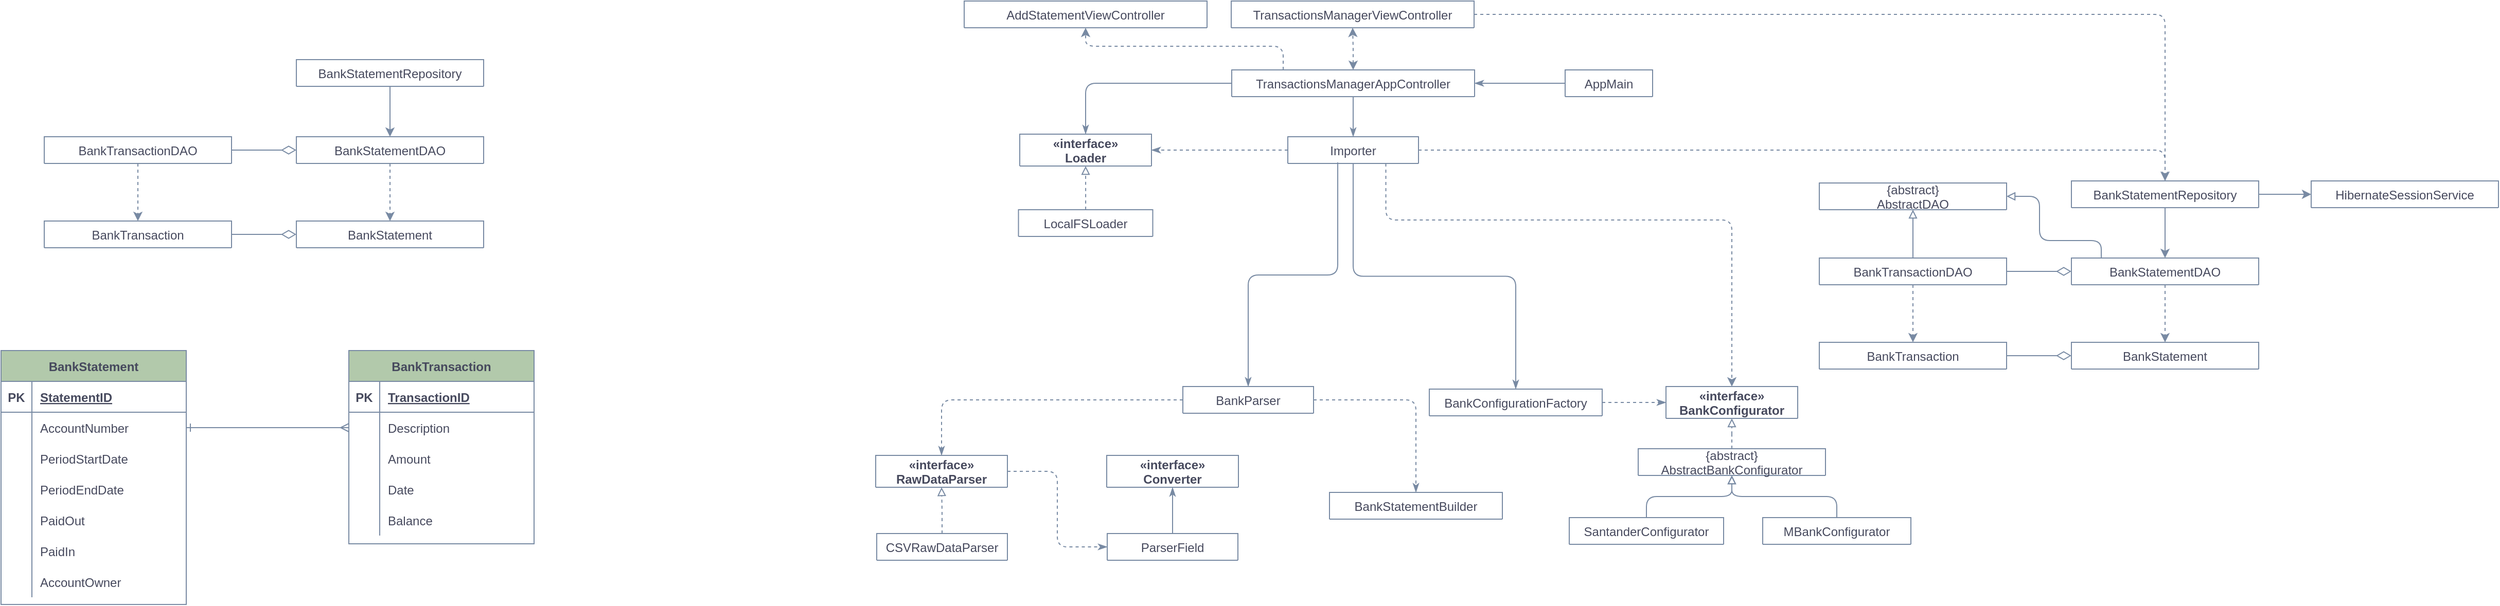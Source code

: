 <mxfile pages="5">
    <diagram id="LZMyrt56WLz-TvavEyiQ" name="Page-5">
        <mxGraphModel dx="1149" dy="771" grid="0" gridSize="10" guides="1" tooltips="1" connect="1" arrows="1" fold="1" page="1" pageScale="1" pageWidth="3300" pageHeight="4681" background="#ffffff" math="0" shadow="0">
            <root>
                <mxCell id="cyGY8ImNFEOHVro0RxYU-0"/>
                <mxCell id="cyGY8ImNFEOHVro0RxYU-1" parent="cyGY8ImNFEOHVro0RxYU-0"/>
                <mxCell id="w1AWMyIuz2w3QsodLQFs-29" style="edgeStyle=orthogonalEdgeStyle;curved=0;rounded=1;sketch=0;orthogonalLoop=1;jettySize=auto;html=1;entryX=0.5;entryY=0;entryDx=0;entryDy=0;fontColor=#46495D;endArrow=classic;endFill=1;endSize=6;strokeColor=#788AA3;strokeWidth=1;fillColor=#B2C9AB;" parent="cyGY8ImNFEOHVro0RxYU-1" source="w1AWMyIuz2w3QsodLQFs-7" target="w1AWMyIuz2w3QsodLQFs-11" edge="1">
                    <mxGeometry relative="1" as="geometry"/>
                </mxCell>
                <mxCell id="w1AWMyIuz2w3QsodLQFs-7" value="BankStatementRepository" style="swimlane;fontStyle=0;childLayout=stackLayout;horizontal=1;startSize=26;fillColor=none;horizontalStack=0;resizeParent=1;resizeParentMax=0;resizeLast=0;collapsible=1;marginBottom=0;rounded=0;sketch=0;fontColor=#46495D;strokeColor=#788AA3;" parent="cyGY8ImNFEOHVro0RxYU-1" vertex="1" collapsed="1">
                    <mxGeometry x="386" y="172" width="182" height="26" as="geometry">
                        <mxRectangle x="386" y="172" width="140" height="104" as="alternateBounds"/>
                    </mxGeometry>
                </mxCell>
                <mxCell id="w1AWMyIuz2w3QsodLQFs-8" value="+ field: type" style="text;strokeColor=none;fillColor=none;align=left;verticalAlign=top;spacingLeft=4;spacingRight=4;overflow=hidden;rotatable=0;points=[[0,0.5],[1,0.5]];portConstraint=eastwest;rounded=0;sketch=0;fontColor=#46495D;" parent="w1AWMyIuz2w3QsodLQFs-7" vertex="1">
                    <mxGeometry y="26" width="182" height="26" as="geometry"/>
                </mxCell>
                <mxCell id="w1AWMyIuz2w3QsodLQFs-9" value="+ field: type" style="text;strokeColor=none;fillColor=none;align=left;verticalAlign=top;spacingLeft=4;spacingRight=4;overflow=hidden;rotatable=0;points=[[0,0.5],[1,0.5]];portConstraint=eastwest;rounded=0;sketch=0;fontColor=#46495D;" parent="w1AWMyIuz2w3QsodLQFs-7" vertex="1">
                    <mxGeometry y="52" width="182" height="26" as="geometry"/>
                </mxCell>
                <mxCell id="w1AWMyIuz2w3QsodLQFs-10" value="+ field: type" style="text;strokeColor=none;fillColor=none;align=left;verticalAlign=top;spacingLeft=4;spacingRight=4;overflow=hidden;rotatable=0;points=[[0,0.5],[1,0.5]];portConstraint=eastwest;rounded=0;sketch=0;fontColor=#46495D;" parent="w1AWMyIuz2w3QsodLQFs-7" vertex="1">
                    <mxGeometry y="78" width="182" height="26" as="geometry"/>
                </mxCell>
                <mxCell id="w1AWMyIuz2w3QsodLQFs-31" style="edgeStyle=orthogonalEdgeStyle;curved=0;rounded=1;sketch=0;orthogonalLoop=1;jettySize=auto;html=1;entryX=0.5;entryY=0;entryDx=0;entryDy=0;fontColor=#46495D;endArrow=classic;endFill=1;endSize=6;strokeColor=#788AA3;strokeWidth=1;fillColor=#B2C9AB;dashed=1;" parent="cyGY8ImNFEOHVro0RxYU-1" source="w1AWMyIuz2w3QsodLQFs-11" target="w1AWMyIuz2w3QsodLQFs-19" edge="1">
                    <mxGeometry relative="1" as="geometry"/>
                </mxCell>
                <mxCell id="w1AWMyIuz2w3QsodLQFs-11" value="BankStatementDAO" style="swimlane;fontStyle=0;childLayout=stackLayout;horizontal=1;startSize=26;fillColor=none;horizontalStack=0;resizeParent=1;resizeParentMax=0;resizeLast=0;collapsible=1;marginBottom=0;rounded=0;sketch=0;fontColor=#46495D;strokeColor=#788AA3;" parent="cyGY8ImNFEOHVro0RxYU-1" vertex="1" collapsed="1">
                    <mxGeometry x="386" y="247" width="182" height="26" as="geometry">
                        <mxRectangle x="386" y="247" width="140" height="104" as="alternateBounds"/>
                    </mxGeometry>
                </mxCell>
                <mxCell id="w1AWMyIuz2w3QsodLQFs-12" value="+ field: type" style="text;strokeColor=none;fillColor=none;align=left;verticalAlign=top;spacingLeft=4;spacingRight=4;overflow=hidden;rotatable=0;points=[[0,0.5],[1,0.5]];portConstraint=eastwest;rounded=0;sketch=0;fontColor=#46495D;" parent="w1AWMyIuz2w3QsodLQFs-11" vertex="1">
                    <mxGeometry y="26" width="182" height="26" as="geometry"/>
                </mxCell>
                <mxCell id="w1AWMyIuz2w3QsodLQFs-13" value="+ field: type" style="text;strokeColor=none;fillColor=none;align=left;verticalAlign=top;spacingLeft=4;spacingRight=4;overflow=hidden;rotatable=0;points=[[0,0.5],[1,0.5]];portConstraint=eastwest;rounded=0;sketch=0;fontColor=#46495D;" parent="w1AWMyIuz2w3QsodLQFs-11" vertex="1">
                    <mxGeometry y="52" width="182" height="26" as="geometry"/>
                </mxCell>
                <mxCell id="w1AWMyIuz2w3QsodLQFs-14" value="+ field: type" style="text;strokeColor=none;fillColor=none;align=left;verticalAlign=top;spacingLeft=4;spacingRight=4;overflow=hidden;rotatable=0;points=[[0,0.5],[1,0.5]];portConstraint=eastwest;rounded=0;sketch=0;fontColor=#46495D;" parent="w1AWMyIuz2w3QsodLQFs-11" vertex="1">
                    <mxGeometry y="78" width="182" height="26" as="geometry"/>
                </mxCell>
                <mxCell id="w1AWMyIuz2w3QsodLQFs-27" style="edgeStyle=orthogonalEdgeStyle;curved=0;rounded=1;sketch=0;orthogonalLoop=1;jettySize=auto;html=1;entryX=0;entryY=0.5;entryDx=0;entryDy=0;fontColor=#46495D;strokeColor=#788AA3;fillColor=#B2C9AB;endArrow=diamondThin;endFill=0;strokeWidth=1;endSize=12;" parent="cyGY8ImNFEOHVro0RxYU-1" source="w1AWMyIuz2w3QsodLQFs-15" target="w1AWMyIuz2w3QsodLQFs-11" edge="1">
                    <mxGeometry relative="1" as="geometry"/>
                </mxCell>
                <mxCell id="w1AWMyIuz2w3QsodLQFs-30" style="edgeStyle=orthogonalEdgeStyle;curved=0;rounded=1;sketch=0;orthogonalLoop=1;jettySize=auto;html=1;entryX=0.5;entryY=0;entryDx=0;entryDy=0;fontColor=#46495D;endArrow=classic;endFill=1;endSize=6;strokeColor=#788AA3;strokeWidth=1;fillColor=#B2C9AB;dashed=1;" parent="cyGY8ImNFEOHVro0RxYU-1" source="w1AWMyIuz2w3QsodLQFs-15" target="w1AWMyIuz2w3QsodLQFs-23" edge="1">
                    <mxGeometry relative="1" as="geometry"/>
                </mxCell>
                <mxCell id="w1AWMyIuz2w3QsodLQFs-15" value="BankTransactionDAO" style="swimlane;fontStyle=0;childLayout=stackLayout;horizontal=1;startSize=26;fillColor=none;horizontalStack=0;resizeParent=1;resizeParentMax=0;resizeLast=0;collapsible=1;marginBottom=0;rounded=0;sketch=0;fontColor=#46495D;strokeColor=#788AA3;" parent="cyGY8ImNFEOHVro0RxYU-1" vertex="1" collapsed="1">
                    <mxGeometry x="141" y="247" width="182" height="26" as="geometry">
                        <mxRectangle x="141" y="247" width="140" height="104" as="alternateBounds"/>
                    </mxGeometry>
                </mxCell>
                <mxCell id="w1AWMyIuz2w3QsodLQFs-16" value="+ field: type" style="text;strokeColor=none;fillColor=none;align=left;verticalAlign=top;spacingLeft=4;spacingRight=4;overflow=hidden;rotatable=0;points=[[0,0.5],[1,0.5]];portConstraint=eastwest;rounded=0;sketch=0;fontColor=#46495D;" parent="w1AWMyIuz2w3QsodLQFs-15" vertex="1">
                    <mxGeometry y="26" width="182" height="26" as="geometry"/>
                </mxCell>
                <mxCell id="w1AWMyIuz2w3QsodLQFs-17" value="+ field: type" style="text;strokeColor=none;fillColor=none;align=left;verticalAlign=top;spacingLeft=4;spacingRight=4;overflow=hidden;rotatable=0;points=[[0,0.5],[1,0.5]];portConstraint=eastwest;rounded=0;sketch=0;fontColor=#46495D;" parent="w1AWMyIuz2w3QsodLQFs-15" vertex="1">
                    <mxGeometry y="52" width="182" height="26" as="geometry"/>
                </mxCell>
                <mxCell id="w1AWMyIuz2w3QsodLQFs-18" value="+ field: type" style="text;strokeColor=none;fillColor=none;align=left;verticalAlign=top;spacingLeft=4;spacingRight=4;overflow=hidden;rotatable=0;points=[[0,0.5],[1,0.5]];portConstraint=eastwest;rounded=0;sketch=0;fontColor=#46495D;" parent="w1AWMyIuz2w3QsodLQFs-15" vertex="1">
                    <mxGeometry y="78" width="182" height="26" as="geometry"/>
                </mxCell>
                <mxCell id="w1AWMyIuz2w3QsodLQFs-19" value="BankStatement" style="swimlane;fontStyle=0;childLayout=stackLayout;horizontal=1;startSize=26;fillColor=none;horizontalStack=0;resizeParent=1;resizeParentMax=0;resizeLast=0;collapsible=1;marginBottom=0;rounded=0;sketch=0;fontColor=#46495D;strokeColor=#788AA3;" parent="cyGY8ImNFEOHVro0RxYU-1" vertex="1" collapsed="1">
                    <mxGeometry x="386" y="329" width="182" height="26" as="geometry">
                        <mxRectangle x="386" y="329" width="140" height="104" as="alternateBounds"/>
                    </mxGeometry>
                </mxCell>
                <mxCell id="w1AWMyIuz2w3QsodLQFs-20" value="+ field: type" style="text;strokeColor=none;fillColor=none;align=left;verticalAlign=top;spacingLeft=4;spacingRight=4;overflow=hidden;rotatable=0;points=[[0,0.5],[1,0.5]];portConstraint=eastwest;rounded=0;sketch=0;fontColor=#46495D;" parent="w1AWMyIuz2w3QsodLQFs-19" vertex="1">
                    <mxGeometry y="26" width="182" height="26" as="geometry"/>
                </mxCell>
                <mxCell id="w1AWMyIuz2w3QsodLQFs-21" value="+ field: type" style="text;strokeColor=none;fillColor=none;align=left;verticalAlign=top;spacingLeft=4;spacingRight=4;overflow=hidden;rotatable=0;points=[[0,0.5],[1,0.5]];portConstraint=eastwest;rounded=0;sketch=0;fontColor=#46495D;" parent="w1AWMyIuz2w3QsodLQFs-19" vertex="1">
                    <mxGeometry y="52" width="182" height="26" as="geometry"/>
                </mxCell>
                <mxCell id="w1AWMyIuz2w3QsodLQFs-22" value="+ field: type" style="text;strokeColor=none;fillColor=none;align=left;verticalAlign=top;spacingLeft=4;spacingRight=4;overflow=hidden;rotatable=0;points=[[0,0.5],[1,0.5]];portConstraint=eastwest;rounded=0;sketch=0;fontColor=#46495D;" parent="w1AWMyIuz2w3QsodLQFs-19" vertex="1">
                    <mxGeometry y="78" width="182" height="26" as="geometry"/>
                </mxCell>
                <mxCell id="w1AWMyIuz2w3QsodLQFs-28" style="edgeStyle=orthogonalEdgeStyle;curved=0;rounded=1;sketch=0;orthogonalLoop=1;jettySize=auto;html=1;entryX=0;entryY=0.5;entryDx=0;entryDy=0;fontColor=#46495D;endArrow=diamondThin;endFill=0;endSize=12;strokeColor=#788AA3;strokeWidth=1;fillColor=#B2C9AB;" parent="cyGY8ImNFEOHVro0RxYU-1" source="w1AWMyIuz2w3QsodLQFs-23" target="w1AWMyIuz2w3QsodLQFs-19" edge="1">
                    <mxGeometry relative="1" as="geometry"/>
                </mxCell>
                <mxCell id="w1AWMyIuz2w3QsodLQFs-23" value="BankTransaction" style="swimlane;fontStyle=0;childLayout=stackLayout;horizontal=1;startSize=26;fillColor=none;horizontalStack=0;resizeParent=1;resizeParentMax=0;resizeLast=0;collapsible=1;marginBottom=0;rounded=0;sketch=0;fontColor=#46495D;strokeColor=#788AA3;" parent="cyGY8ImNFEOHVro0RxYU-1" vertex="1" collapsed="1">
                    <mxGeometry x="141" y="329" width="182" height="26" as="geometry">
                        <mxRectangle x="141" y="329" width="140" height="104" as="alternateBounds"/>
                    </mxGeometry>
                </mxCell>
                <mxCell id="w1AWMyIuz2w3QsodLQFs-24" value="+ field: type" style="text;strokeColor=none;fillColor=none;align=left;verticalAlign=top;spacingLeft=4;spacingRight=4;overflow=hidden;rotatable=0;points=[[0,0.5],[1,0.5]];portConstraint=eastwest;rounded=0;sketch=0;fontColor=#46495D;" parent="w1AWMyIuz2w3QsodLQFs-23" vertex="1">
                    <mxGeometry y="26" width="182" height="26" as="geometry"/>
                </mxCell>
                <mxCell id="w1AWMyIuz2w3QsodLQFs-25" value="+ field: type" style="text;strokeColor=none;fillColor=none;align=left;verticalAlign=top;spacingLeft=4;spacingRight=4;overflow=hidden;rotatable=0;points=[[0,0.5],[1,0.5]];portConstraint=eastwest;rounded=0;sketch=0;fontColor=#46495D;" parent="w1AWMyIuz2w3QsodLQFs-23" vertex="1">
                    <mxGeometry y="52" width="182" height="26" as="geometry"/>
                </mxCell>
                <mxCell id="w1AWMyIuz2w3QsodLQFs-26" value="+ field: type" style="text;strokeColor=none;fillColor=none;align=left;verticalAlign=top;spacingLeft=4;spacingRight=4;overflow=hidden;rotatable=0;points=[[0,0.5],[1,0.5]];portConstraint=eastwest;rounded=0;sketch=0;fontColor=#46495D;" parent="w1AWMyIuz2w3QsodLQFs-23" vertex="1">
                    <mxGeometry y="78" width="182" height="26" as="geometry"/>
                </mxCell>
                <mxCell id="-5iclXMZa5MabNfotsKs-0" value="BankStatement" style="shape=table;startSize=30;container=1;collapsible=1;childLayout=tableLayout;fixedRows=1;rowLines=0;fontStyle=1;align=center;resizeLast=1;fillColor=#B2C9AB;strokeColor=#788AA3;fontColor=#46495D;" parent="cyGY8ImNFEOHVro0RxYU-1" vertex="1">
                    <mxGeometry x="99" y="455" width="180" height="247" as="geometry"/>
                </mxCell>
                <mxCell id="-5iclXMZa5MabNfotsKs-1" value="" style="shape=partialRectangle;collapsible=0;dropTarget=0;pointerEvents=0;fillColor=none;top=0;left=0;bottom=1;right=0;points=[[0,0.5],[1,0.5]];portConstraint=eastwest;strokeColor=#788AA3;fontColor=#46495D;" parent="-5iclXMZa5MabNfotsKs-0" vertex="1">
                    <mxGeometry y="30" width="180" height="30" as="geometry"/>
                </mxCell>
                <mxCell id="-5iclXMZa5MabNfotsKs-2" value="PK" style="shape=partialRectangle;connectable=0;fillColor=none;top=0;left=0;bottom=0;right=0;fontStyle=1;overflow=hidden;strokeColor=#788AA3;fontColor=#46495D;" parent="-5iclXMZa5MabNfotsKs-1" vertex="1">
                    <mxGeometry width="30" height="30" as="geometry">
                        <mxRectangle width="30" height="30" as="alternateBounds"/>
                    </mxGeometry>
                </mxCell>
                <mxCell id="-5iclXMZa5MabNfotsKs-3" value="StatementID" style="shape=partialRectangle;connectable=0;fillColor=none;top=0;left=0;bottom=0;right=0;align=left;spacingLeft=6;fontStyle=5;overflow=hidden;strokeColor=#788AA3;fontColor=#46495D;" parent="-5iclXMZa5MabNfotsKs-1" vertex="1">
                    <mxGeometry x="30" width="150" height="30" as="geometry">
                        <mxRectangle width="150" height="30" as="alternateBounds"/>
                    </mxGeometry>
                </mxCell>
                <mxCell id="-5iclXMZa5MabNfotsKs-4" value="" style="shape=partialRectangle;collapsible=0;dropTarget=0;pointerEvents=0;fillColor=none;top=0;left=0;bottom=0;right=0;points=[[0,0.5],[1,0.5]];portConstraint=eastwest;strokeColor=#788AA3;fontColor=#46495D;" parent="-5iclXMZa5MabNfotsKs-0" vertex="1">
                    <mxGeometry y="60" width="180" height="30" as="geometry"/>
                </mxCell>
                <mxCell id="-5iclXMZa5MabNfotsKs-5" value="" style="shape=partialRectangle;connectable=0;fillColor=none;top=0;left=0;bottom=0;right=0;editable=1;overflow=hidden;strokeColor=#788AA3;fontColor=#46495D;" parent="-5iclXMZa5MabNfotsKs-4" vertex="1">
                    <mxGeometry width="30" height="30" as="geometry">
                        <mxRectangle width="30" height="30" as="alternateBounds"/>
                    </mxGeometry>
                </mxCell>
                <mxCell id="-5iclXMZa5MabNfotsKs-6" value="AccountNumber" style="shape=partialRectangle;connectable=0;fillColor=none;top=0;left=0;bottom=0;right=0;align=left;spacingLeft=6;overflow=hidden;strokeColor=#788AA3;fontColor=#46495D;" parent="-5iclXMZa5MabNfotsKs-4" vertex="1">
                    <mxGeometry x="30" width="150" height="30" as="geometry">
                        <mxRectangle width="150" height="30" as="alternateBounds"/>
                    </mxGeometry>
                </mxCell>
                <mxCell id="-5iclXMZa5MabNfotsKs-7" value="" style="shape=partialRectangle;collapsible=0;dropTarget=0;pointerEvents=0;fillColor=none;top=0;left=0;bottom=0;right=0;points=[[0,0.5],[1,0.5]];portConstraint=eastwest;strokeColor=#788AA3;fontColor=#46495D;" parent="-5iclXMZa5MabNfotsKs-0" vertex="1">
                    <mxGeometry y="90" width="180" height="30" as="geometry"/>
                </mxCell>
                <mxCell id="-5iclXMZa5MabNfotsKs-8" value="" style="shape=partialRectangle;connectable=0;fillColor=none;top=0;left=0;bottom=0;right=0;editable=1;overflow=hidden;strokeColor=#788AA3;fontColor=#46495D;" parent="-5iclXMZa5MabNfotsKs-7" vertex="1">
                    <mxGeometry width="30" height="30" as="geometry">
                        <mxRectangle width="30" height="30" as="alternateBounds"/>
                    </mxGeometry>
                </mxCell>
                <mxCell id="-5iclXMZa5MabNfotsKs-9" value="PeriodStartDate" style="shape=partialRectangle;connectable=0;fillColor=none;top=0;left=0;bottom=0;right=0;align=left;spacingLeft=6;overflow=hidden;strokeColor=#788AA3;fontColor=#46495D;" parent="-5iclXMZa5MabNfotsKs-7" vertex="1">
                    <mxGeometry x="30" width="150" height="30" as="geometry">
                        <mxRectangle width="150" height="30" as="alternateBounds"/>
                    </mxGeometry>
                </mxCell>
                <mxCell id="-5iclXMZa5MabNfotsKs-10" value="" style="shape=partialRectangle;collapsible=0;dropTarget=0;pointerEvents=0;fillColor=none;top=0;left=0;bottom=0;right=0;points=[[0,0.5],[1,0.5]];portConstraint=eastwest;strokeColor=#788AA3;fontColor=#46495D;" parent="-5iclXMZa5MabNfotsKs-0" vertex="1">
                    <mxGeometry y="120" width="180" height="30" as="geometry"/>
                </mxCell>
                <mxCell id="-5iclXMZa5MabNfotsKs-11" value="" style="shape=partialRectangle;connectable=0;fillColor=none;top=0;left=0;bottom=0;right=0;editable=1;overflow=hidden;strokeColor=#788AA3;fontColor=#46495D;" parent="-5iclXMZa5MabNfotsKs-10" vertex="1">
                    <mxGeometry width="30" height="30" as="geometry">
                        <mxRectangle width="30" height="30" as="alternateBounds"/>
                    </mxGeometry>
                </mxCell>
                <mxCell id="-5iclXMZa5MabNfotsKs-12" value="PeriodEndDate" style="shape=partialRectangle;connectable=0;fillColor=none;top=0;left=0;bottom=0;right=0;align=left;spacingLeft=6;overflow=hidden;strokeColor=#788AA3;fontColor=#46495D;" parent="-5iclXMZa5MabNfotsKs-10" vertex="1">
                    <mxGeometry x="30" width="150" height="30" as="geometry">
                        <mxRectangle width="150" height="30" as="alternateBounds"/>
                    </mxGeometry>
                </mxCell>
                <mxCell id="-5iclXMZa5MabNfotsKs-13" value="" style="shape=partialRectangle;collapsible=0;dropTarget=0;pointerEvents=0;fillColor=none;top=0;left=0;bottom=0;right=0;points=[[0,0.5],[1,0.5]];portConstraint=eastwest;rounded=0;sketch=0;fontColor=#46495D;strokeColor=#788AA3;" parent="-5iclXMZa5MabNfotsKs-0" vertex="1">
                    <mxGeometry y="150" width="180" height="30" as="geometry"/>
                </mxCell>
                <mxCell id="-5iclXMZa5MabNfotsKs-14" value="" style="shape=partialRectangle;connectable=0;fillColor=none;top=0;left=0;bottom=0;right=0;editable=1;overflow=hidden;rounded=0;sketch=0;fontColor=#46495D;strokeColor=#788AA3;" parent="-5iclXMZa5MabNfotsKs-13" vertex="1">
                    <mxGeometry width="30" height="30" as="geometry">
                        <mxRectangle width="30" height="30" as="alternateBounds"/>
                    </mxGeometry>
                </mxCell>
                <mxCell id="-5iclXMZa5MabNfotsKs-15" value="PaidOut    " style="shape=partialRectangle;connectable=0;fillColor=none;top=0;left=0;bottom=0;right=0;align=left;spacingLeft=6;overflow=hidden;rounded=0;sketch=0;fontColor=#46495D;strokeColor=#788AA3;" parent="-5iclXMZa5MabNfotsKs-13" vertex="1">
                    <mxGeometry x="30" width="150" height="30" as="geometry">
                        <mxRectangle width="150" height="30" as="alternateBounds"/>
                    </mxGeometry>
                </mxCell>
                <mxCell id="-5iclXMZa5MabNfotsKs-16" value="" style="shape=partialRectangle;collapsible=0;dropTarget=0;pointerEvents=0;fillColor=none;top=0;left=0;bottom=0;right=0;points=[[0,0.5],[1,0.5]];portConstraint=eastwest;rounded=0;sketch=0;fontColor=#46495D;strokeColor=#788AA3;" parent="-5iclXMZa5MabNfotsKs-0" vertex="1">
                    <mxGeometry y="180" width="180" height="30" as="geometry"/>
                </mxCell>
                <mxCell id="-5iclXMZa5MabNfotsKs-17" value="" style="shape=partialRectangle;connectable=0;fillColor=none;top=0;left=0;bottom=0;right=0;editable=1;overflow=hidden;rounded=0;sketch=0;fontColor=#46495D;strokeColor=#788AA3;" parent="-5iclXMZa5MabNfotsKs-16" vertex="1">
                    <mxGeometry width="30" height="30" as="geometry">
                        <mxRectangle width="30" height="30" as="alternateBounds"/>
                    </mxGeometry>
                </mxCell>
                <mxCell id="-5iclXMZa5MabNfotsKs-18" value="PaidIn" style="shape=partialRectangle;connectable=0;fillColor=none;top=0;left=0;bottom=0;right=0;align=left;spacingLeft=6;overflow=hidden;rounded=0;sketch=0;fontColor=#46495D;strokeColor=#788AA3;" parent="-5iclXMZa5MabNfotsKs-16" vertex="1">
                    <mxGeometry x="30" width="150" height="30" as="geometry">
                        <mxRectangle width="150" height="30" as="alternateBounds"/>
                    </mxGeometry>
                </mxCell>
                <mxCell id="-5iclXMZa5MabNfotsKs-19" value="" style="shape=partialRectangle;collapsible=0;dropTarget=0;pointerEvents=0;fillColor=none;top=0;left=0;bottom=0;right=0;points=[[0,0.5],[1,0.5]];portConstraint=eastwest;rounded=0;sketch=0;fontColor=#46495D;strokeColor=#788AA3;" parent="-5iclXMZa5MabNfotsKs-0" vertex="1">
                    <mxGeometry y="210" width="180" height="30" as="geometry"/>
                </mxCell>
                <mxCell id="-5iclXMZa5MabNfotsKs-20" value="" style="shape=partialRectangle;connectable=0;fillColor=none;top=0;left=0;bottom=0;right=0;editable=1;overflow=hidden;rounded=0;sketch=0;fontColor=#46495D;strokeColor=#788AA3;" parent="-5iclXMZa5MabNfotsKs-19" vertex="1">
                    <mxGeometry width="30" height="30" as="geometry">
                        <mxRectangle width="30" height="30" as="alternateBounds"/>
                    </mxGeometry>
                </mxCell>
                <mxCell id="-5iclXMZa5MabNfotsKs-21" value="AccountOwner" style="shape=partialRectangle;connectable=0;fillColor=none;top=0;left=0;bottom=0;right=0;align=left;spacingLeft=6;overflow=hidden;rounded=0;sketch=0;fontColor=#46495D;strokeColor=#788AA3;" parent="-5iclXMZa5MabNfotsKs-19" vertex="1">
                    <mxGeometry x="30" width="150" height="30" as="geometry">
                        <mxRectangle width="150" height="30" as="alternateBounds"/>
                    </mxGeometry>
                </mxCell>
                <mxCell id="-5iclXMZa5MabNfotsKs-22" value="BankTransaction" style="shape=table;startSize=30;container=1;collapsible=1;childLayout=tableLayout;fixedRows=1;rowLines=0;fontStyle=1;align=center;resizeLast=1;fillColor=#B2C9AB;strokeColor=#788AA3;fontColor=#46495D;" parent="cyGY8ImNFEOHVro0RxYU-1" vertex="1">
                    <mxGeometry x="437" y="455" width="180" height="188" as="geometry">
                        <mxRectangle x="452" y="147" width="122" height="30" as="alternateBounds"/>
                    </mxGeometry>
                </mxCell>
                <mxCell id="-5iclXMZa5MabNfotsKs-23" value="" style="shape=partialRectangle;collapsible=0;dropTarget=0;pointerEvents=0;fillColor=none;top=0;left=0;bottom=1;right=0;points=[[0,0.5],[1,0.5]];portConstraint=eastwest;strokeColor=#788AA3;fontColor=#46495D;" parent="-5iclXMZa5MabNfotsKs-22" vertex="1">
                    <mxGeometry y="30" width="180" height="30" as="geometry"/>
                </mxCell>
                <mxCell id="-5iclXMZa5MabNfotsKs-24" value="PK" style="shape=partialRectangle;connectable=0;fillColor=none;top=0;left=0;bottom=0;right=0;fontStyle=1;overflow=hidden;strokeColor=#788AA3;fontColor=#46495D;" parent="-5iclXMZa5MabNfotsKs-23" vertex="1">
                    <mxGeometry width="30" height="30" as="geometry">
                        <mxRectangle width="30" height="30" as="alternateBounds"/>
                    </mxGeometry>
                </mxCell>
                <mxCell id="-5iclXMZa5MabNfotsKs-25" value="TransactionID" style="shape=partialRectangle;connectable=0;fillColor=none;top=0;left=0;bottom=0;right=0;align=left;spacingLeft=6;fontStyle=5;overflow=hidden;strokeColor=#788AA3;fontColor=#46495D;" parent="-5iclXMZa5MabNfotsKs-23" vertex="1">
                    <mxGeometry x="30" width="150" height="30" as="geometry">
                        <mxRectangle width="150" height="30" as="alternateBounds"/>
                    </mxGeometry>
                </mxCell>
                <mxCell id="-5iclXMZa5MabNfotsKs-26" value="" style="shape=partialRectangle;collapsible=0;dropTarget=0;pointerEvents=0;fillColor=none;top=0;left=0;bottom=0;right=0;points=[[0,0.5],[1,0.5]];portConstraint=eastwest;strokeColor=#788AA3;fontColor=#46495D;" parent="-5iclXMZa5MabNfotsKs-22" vertex="1">
                    <mxGeometry y="60" width="180" height="30" as="geometry"/>
                </mxCell>
                <mxCell id="-5iclXMZa5MabNfotsKs-27" value="" style="shape=partialRectangle;connectable=0;fillColor=none;top=0;left=0;bottom=0;right=0;editable=1;overflow=hidden;strokeColor=#788AA3;fontColor=#46495D;" parent="-5iclXMZa5MabNfotsKs-26" vertex="1">
                    <mxGeometry width="30" height="30" as="geometry">
                        <mxRectangle width="30" height="30" as="alternateBounds"/>
                    </mxGeometry>
                </mxCell>
                <mxCell id="-5iclXMZa5MabNfotsKs-28" value="Description    " style="shape=partialRectangle;connectable=0;fillColor=none;top=0;left=0;bottom=0;right=0;align=left;spacingLeft=6;overflow=hidden;strokeColor=#788AA3;fontColor=#46495D;" parent="-5iclXMZa5MabNfotsKs-26" vertex="1">
                    <mxGeometry x="30" width="150" height="30" as="geometry">
                        <mxRectangle width="150" height="30" as="alternateBounds"/>
                    </mxGeometry>
                </mxCell>
                <mxCell id="-5iclXMZa5MabNfotsKs-29" value="" style="shape=partialRectangle;collapsible=0;dropTarget=0;pointerEvents=0;fillColor=none;top=0;left=0;bottom=0;right=0;points=[[0,0.5],[1,0.5]];portConstraint=eastwest;strokeColor=#788AA3;fontColor=#46495D;" parent="-5iclXMZa5MabNfotsKs-22" vertex="1">
                    <mxGeometry y="90" width="180" height="30" as="geometry"/>
                </mxCell>
                <mxCell id="-5iclXMZa5MabNfotsKs-30" value="" style="shape=partialRectangle;connectable=0;fillColor=none;top=0;left=0;bottom=0;right=0;editable=1;overflow=hidden;strokeColor=#788AA3;fontColor=#46495D;" parent="-5iclXMZa5MabNfotsKs-29" vertex="1">
                    <mxGeometry width="30" height="30" as="geometry">
                        <mxRectangle width="30" height="30" as="alternateBounds"/>
                    </mxGeometry>
                </mxCell>
                <mxCell id="-5iclXMZa5MabNfotsKs-31" value="Amount" style="shape=partialRectangle;connectable=0;fillColor=none;top=0;left=0;bottom=0;right=0;align=left;spacingLeft=6;overflow=hidden;strokeColor=#788AA3;fontColor=#46495D;" parent="-5iclXMZa5MabNfotsKs-29" vertex="1">
                    <mxGeometry x="30" width="150" height="30" as="geometry">
                        <mxRectangle width="150" height="30" as="alternateBounds"/>
                    </mxGeometry>
                </mxCell>
                <mxCell id="-5iclXMZa5MabNfotsKs-32" value="" style="shape=partialRectangle;collapsible=0;dropTarget=0;pointerEvents=0;fillColor=none;top=0;left=0;bottom=0;right=0;points=[[0,0.5],[1,0.5]];portConstraint=eastwest;strokeColor=#788AA3;fontColor=#46495D;" parent="-5iclXMZa5MabNfotsKs-22" vertex="1">
                    <mxGeometry y="120" width="180" height="30" as="geometry"/>
                </mxCell>
                <mxCell id="-5iclXMZa5MabNfotsKs-33" value="" style="shape=partialRectangle;connectable=0;fillColor=none;top=0;left=0;bottom=0;right=0;editable=1;overflow=hidden;strokeColor=#788AA3;fontColor=#46495D;" parent="-5iclXMZa5MabNfotsKs-32" vertex="1">
                    <mxGeometry width="30" height="30" as="geometry">
                        <mxRectangle width="30" height="30" as="alternateBounds"/>
                    </mxGeometry>
                </mxCell>
                <mxCell id="-5iclXMZa5MabNfotsKs-34" value="Date" style="shape=partialRectangle;connectable=0;fillColor=none;top=0;left=0;bottom=0;right=0;align=left;spacingLeft=6;overflow=hidden;strokeColor=#788AA3;fontColor=#46495D;" parent="-5iclXMZa5MabNfotsKs-32" vertex="1">
                    <mxGeometry x="30" width="150" height="30" as="geometry">
                        <mxRectangle width="150" height="30" as="alternateBounds"/>
                    </mxGeometry>
                </mxCell>
                <mxCell id="-5iclXMZa5MabNfotsKs-35" value="" style="shape=partialRectangle;collapsible=0;dropTarget=0;pointerEvents=0;fillColor=none;top=0;left=0;bottom=0;right=0;points=[[0,0.5],[1,0.5]];portConstraint=eastwest;rounded=0;sketch=0;fontColor=#46495D;strokeColor=#788AA3;" parent="-5iclXMZa5MabNfotsKs-22" vertex="1">
                    <mxGeometry y="150" width="180" height="30" as="geometry"/>
                </mxCell>
                <mxCell id="-5iclXMZa5MabNfotsKs-36" value="" style="shape=partialRectangle;connectable=0;fillColor=none;top=0;left=0;bottom=0;right=0;editable=1;overflow=hidden;rounded=0;sketch=0;fontColor=#46495D;strokeColor=#788AA3;" parent="-5iclXMZa5MabNfotsKs-35" vertex="1">
                    <mxGeometry width="30" height="30" as="geometry">
                        <mxRectangle width="30" height="30" as="alternateBounds"/>
                    </mxGeometry>
                </mxCell>
                <mxCell id="-5iclXMZa5MabNfotsKs-37" value="Balance" style="shape=partialRectangle;connectable=0;fillColor=none;top=0;left=0;bottom=0;right=0;align=left;spacingLeft=6;overflow=hidden;rounded=0;sketch=0;fontColor=#46495D;strokeColor=#788AA3;" parent="-5iclXMZa5MabNfotsKs-35" vertex="1">
                    <mxGeometry x="30" width="150" height="30" as="geometry">
                        <mxRectangle width="150" height="30" as="alternateBounds"/>
                    </mxGeometry>
                </mxCell>
                <mxCell id="-5iclXMZa5MabNfotsKs-38" style="edgeStyle=orthogonalEdgeStyle;rounded=0;orthogonalLoop=1;jettySize=auto;html=1;entryX=0;entryY=0.5;entryDx=0;entryDy=0;fontColor=#46495D;endArrow=ERmany;endFill=0;startArrow=ERone;startFill=0;strokeColor=#788AA3;" parent="cyGY8ImNFEOHVro0RxYU-1" source="-5iclXMZa5MabNfotsKs-4" target="-5iclXMZa5MabNfotsKs-26" edge="1">
                    <mxGeometry relative="1" as="geometry"/>
                </mxCell>
                <mxCell id="-5iclXMZa5MabNfotsKs-77" style="edgeStyle=orthogonalEdgeStyle;curved=0;rounded=1;sketch=0;orthogonalLoop=1;jettySize=auto;html=1;entryX=0.5;entryY=0;entryDx=0;entryDy=0;fontColor=#46495D;endArrow=classicThin;endFill=1;endSize=6;strokeColor=#788AA3;strokeWidth=1;fillColor=#B2C9AB;" parent="cyGY8ImNFEOHVro0RxYU-1" source="-5iclXMZa5MabNfotsKs-39" target="-5iclXMZa5MabNfotsKs-52" edge="1">
                    <mxGeometry relative="1" as="geometry"/>
                </mxCell>
                <mxCell id="-5iclXMZa5MabNfotsKs-90" style="edgeStyle=orthogonalEdgeStyle;curved=0;rounded=1;sketch=0;orthogonalLoop=1;jettySize=auto;html=1;entryX=0.5;entryY=0;entryDx=0;entryDy=0;fontColor=#46495D;endArrow=classicThin;endFill=1;endSize=6;strokeColor=#788AA3;strokeWidth=1;fillColor=#B2C9AB;" parent="cyGY8ImNFEOHVro0RxYU-1" source="-5iclXMZa5MabNfotsKs-39" target="-5iclXMZa5MabNfotsKs-82" edge="1">
                    <mxGeometry relative="1" as="geometry"/>
                </mxCell>
                <mxCell id="m3S8loD9txVhtaQGLmQw-4" style="edgeStyle=orthogonalEdgeStyle;rounded=0;orthogonalLoop=1;jettySize=auto;html=1;entryX=0.5;entryY=1;entryDx=0;entryDy=0;fillColor=#B2C9AB;strokeColor=#788AA3;fontColor=#46495D;dashed=1;startArrow=classic;startFill=1;" parent="cyGY8ImNFEOHVro0RxYU-1" source="-5iclXMZa5MabNfotsKs-39" target="m3S8loD9txVhtaQGLmQw-0" edge="1">
                    <mxGeometry relative="1" as="geometry"/>
                </mxCell>
                <mxCell id="m3S8loD9txVhtaQGLmQw-32" style="edgeStyle=orthogonalEdgeStyle;curved=0;rounded=1;sketch=0;orthogonalLoop=1;jettySize=auto;html=1;entryX=0.5;entryY=1;entryDx=0;entryDy=0;fontColor=#46495D;startArrow=none;startFill=0;endArrow=classic;endFill=1;strokeColor=#788AA3;fillColor=#B2C9AB;dashed=1;" parent="cyGY8ImNFEOHVro0RxYU-1" source="-5iclXMZa5MabNfotsKs-39" target="m3S8loD9txVhtaQGLmQw-26" edge="1">
                    <mxGeometry relative="1" as="geometry">
                        <Array as="points">
                            <mxPoint x="1345" y="159"/>
                            <mxPoint x="1153" y="159"/>
                        </Array>
                    </mxGeometry>
                </mxCell>
                <mxCell id="-5iclXMZa5MabNfotsKs-39" value="TransactionsManagerAppController" style="swimlane;fontStyle=0;childLayout=stackLayout;horizontal=1;startSize=26;fillColor=none;horizontalStack=0;resizeParent=1;resizeParentMax=0;resizeLast=0;collapsible=1;marginBottom=0;rounded=0;sketch=0;fontColor=#46495D;strokeColor=#788AA3;" parent="cyGY8ImNFEOHVro0RxYU-1" vertex="1" collapsed="1">
                    <mxGeometry x="1295" y="182" width="236" height="26" as="geometry">
                        <mxRectangle x="386" y="172" width="140" height="104" as="alternateBounds"/>
                    </mxGeometry>
                </mxCell>
                <mxCell id="-5iclXMZa5MabNfotsKs-40" value="+ field: type" style="text;strokeColor=none;fillColor=none;align=left;verticalAlign=top;spacingLeft=4;spacingRight=4;overflow=hidden;rotatable=0;points=[[0,0.5],[1,0.5]];portConstraint=eastwest;rounded=0;sketch=0;fontColor=#46495D;" parent="-5iclXMZa5MabNfotsKs-39" vertex="1">
                    <mxGeometry y="26" width="236" height="26" as="geometry"/>
                </mxCell>
                <mxCell id="-5iclXMZa5MabNfotsKs-41" value="+ field: type" style="text;strokeColor=none;fillColor=none;align=left;verticalAlign=top;spacingLeft=4;spacingRight=4;overflow=hidden;rotatable=0;points=[[0,0.5],[1,0.5]];portConstraint=eastwest;rounded=0;sketch=0;fontColor=#46495D;" parent="-5iclXMZa5MabNfotsKs-39" vertex="1">
                    <mxGeometry y="52" width="236" height="26" as="geometry"/>
                </mxCell>
                <mxCell id="-5iclXMZa5MabNfotsKs-42" value="+ field: type" style="text;strokeColor=none;fillColor=none;align=left;verticalAlign=top;spacingLeft=4;spacingRight=4;overflow=hidden;rotatable=0;points=[[0,0.5],[1,0.5]];portConstraint=eastwest;rounded=0;sketch=0;fontColor=#46495D;" parent="-5iclXMZa5MabNfotsKs-39" vertex="1">
                    <mxGeometry y="78" width="236" height="26" as="geometry"/>
                </mxCell>
                <mxCell id="-5iclXMZa5MabNfotsKs-47" style="edgeStyle=orthogonalEdgeStyle;curved=0;rounded=1;sketch=0;orthogonalLoop=1;jettySize=auto;html=1;entryX=1;entryY=0.5;entryDx=0;entryDy=0;fontColor=#46495D;endArrow=classicThin;endFill=1;endSize=6;strokeColor=#788AA3;strokeWidth=1;fillColor=#B2C9AB;" parent="cyGY8ImNFEOHVro0RxYU-1" source="-5iclXMZa5MabNfotsKs-43" target="-5iclXMZa5MabNfotsKs-39" edge="1">
                    <mxGeometry relative="1" as="geometry"/>
                </mxCell>
                <mxCell id="-5iclXMZa5MabNfotsKs-43" value="AppMain" style="swimlane;fontStyle=0;childLayout=stackLayout;horizontal=1;startSize=26;fillColor=none;horizontalStack=0;resizeParent=1;resizeParentMax=0;resizeLast=0;collapsible=1;marginBottom=0;rounded=0;sketch=0;fontColor=#46495D;strokeColor=#788AA3;" parent="cyGY8ImNFEOHVro0RxYU-1" vertex="1" collapsed="1">
                    <mxGeometry x="1619" y="182" width="85" height="26" as="geometry">
                        <mxRectangle x="386" y="172" width="140" height="104" as="alternateBounds"/>
                    </mxGeometry>
                </mxCell>
                <mxCell id="-5iclXMZa5MabNfotsKs-44" value="+ field: type" style="text;strokeColor=none;fillColor=none;align=left;verticalAlign=top;spacingLeft=4;spacingRight=4;overflow=hidden;rotatable=0;points=[[0,0.5],[1,0.5]];portConstraint=eastwest;rounded=0;sketch=0;fontColor=#46495D;" parent="-5iclXMZa5MabNfotsKs-43" vertex="1">
                    <mxGeometry y="26" width="85" height="26" as="geometry"/>
                </mxCell>
                <mxCell id="-5iclXMZa5MabNfotsKs-45" value="+ field: type" style="text;strokeColor=none;fillColor=none;align=left;verticalAlign=top;spacingLeft=4;spacingRight=4;overflow=hidden;rotatable=0;points=[[0,0.5],[1,0.5]];portConstraint=eastwest;rounded=0;sketch=0;fontColor=#46495D;" parent="-5iclXMZa5MabNfotsKs-43" vertex="1">
                    <mxGeometry y="52" width="85" height="26" as="geometry"/>
                </mxCell>
                <mxCell id="-5iclXMZa5MabNfotsKs-46" value="+ field: type" style="text;strokeColor=none;fillColor=none;align=left;verticalAlign=top;spacingLeft=4;spacingRight=4;overflow=hidden;rotatable=0;points=[[0,0.5],[1,0.5]];portConstraint=eastwest;rounded=0;sketch=0;fontColor=#46495D;" parent="-5iclXMZa5MabNfotsKs-43" vertex="1">
                    <mxGeometry y="78" width="85" height="26" as="geometry"/>
                </mxCell>
                <mxCell id="-5iclXMZa5MabNfotsKs-52" value="«interface»&#10;Loader" style="swimlane;fontStyle=1;childLayout=stackLayout;horizontal=1;startSize=59;fillColor=none;horizontalStack=0;resizeParent=1;resizeParentMax=0;resizeLast=0;collapsible=1;marginBottom=0;rounded=0;sketch=0;fontColor=#46495D;strokeColor=#788AA3;" parent="cyGY8ImNFEOHVro0RxYU-1" vertex="1" collapsed="1">
                    <mxGeometry x="1089" y="244.5" width="128" height="31" as="geometry">
                        <mxRectangle x="1089" y="244.5" width="140" height="137" as="alternateBounds"/>
                    </mxGeometry>
                </mxCell>
                <mxCell id="-5iclXMZa5MabNfotsKs-53" value="+ field: type" style="text;strokeColor=none;fillColor=none;align=left;verticalAlign=top;spacingLeft=4;spacingRight=4;overflow=hidden;rotatable=0;points=[[0,0.5],[1,0.5]];portConstraint=eastwest;rounded=0;sketch=0;fontColor=#46495D;" parent="-5iclXMZa5MabNfotsKs-52" vertex="1">
                    <mxGeometry y="31" width="128" height="26" as="geometry"/>
                </mxCell>
                <mxCell id="-5iclXMZa5MabNfotsKs-54" value="+ field: type" style="text;strokeColor=none;fillColor=none;align=left;verticalAlign=top;spacingLeft=4;spacingRight=4;overflow=hidden;rotatable=0;points=[[0,0.5],[1,0.5]];portConstraint=eastwest;rounded=0;sketch=0;fontColor=#46495D;" parent="-5iclXMZa5MabNfotsKs-52" vertex="1">
                    <mxGeometry y="57" width="128" height="26" as="geometry"/>
                </mxCell>
                <mxCell id="-5iclXMZa5MabNfotsKs-55" value="+ field: type" style="text;strokeColor=none;fillColor=none;align=left;verticalAlign=top;spacingLeft=4;spacingRight=4;overflow=hidden;rotatable=0;points=[[0,0.5],[1,0.5]];portConstraint=eastwest;rounded=0;sketch=0;fontColor=#46495D;" parent="-5iclXMZa5MabNfotsKs-52" vertex="1">
                    <mxGeometry y="83" width="128" height="26" as="geometry"/>
                </mxCell>
                <mxCell id="-5iclXMZa5MabNfotsKs-91" style="edgeStyle=orthogonalEdgeStyle;curved=0;rounded=1;sketch=0;orthogonalLoop=1;jettySize=auto;html=1;entryX=1;entryY=0.5;entryDx=0;entryDy=0;fontColor=#46495D;endArrow=classicThin;endFill=1;endSize=6;strokeColor=#788AA3;strokeWidth=1;fillColor=#B2C9AB;dashed=1;" parent="cyGY8ImNFEOHVro0RxYU-1" source="-5iclXMZa5MabNfotsKs-82" target="-5iclXMZa5MabNfotsKs-52" edge="1">
                    <mxGeometry relative="1" as="geometry"/>
                </mxCell>
                <mxCell id="UeEjPD1JGq3woCOOF18h-4" style="edgeStyle=orthogonalEdgeStyle;curved=0;rounded=1;sketch=0;orthogonalLoop=1;jettySize=auto;html=1;entryX=0.5;entryY=0;entryDx=0;entryDy=0;fontColor=#46495D;strokeColor=#788AA3;fillColor=#B2C9AB;endArrow=classicThin;endFill=1;exitX=0.382;exitY=0.962;exitDx=0;exitDy=0;exitPerimeter=0;" parent="cyGY8ImNFEOHVro0RxYU-1" source="-5iclXMZa5MabNfotsKs-82" target="UeEjPD1JGq3woCOOF18h-0" edge="1">
                    <mxGeometry relative="1" as="geometry"/>
                </mxCell>
                <mxCell id="UeEjPD1JGq3woCOOF18h-25" style="edgeStyle=orthogonalEdgeStyle;curved=0;rounded=1;sketch=0;orthogonalLoop=1;jettySize=auto;html=1;entryX=0.5;entryY=0;entryDx=0;entryDy=0;fontColor=#46495D;endArrow=classicThin;endFill=1;strokeColor=#788AA3;fillColor=#B2C9AB;exitX=0.5;exitY=1;exitDx=0;exitDy=0;" parent="cyGY8ImNFEOHVro0RxYU-1" source="-5iclXMZa5MabNfotsKs-82" target="UeEjPD1JGq3woCOOF18h-9" edge="1">
                    <mxGeometry relative="1" as="geometry"/>
                </mxCell>
                <mxCell id="m3S8loD9txVhtaQGLmQw-18" style="edgeStyle=orthogonalEdgeStyle;curved=0;rounded=1;sketch=0;orthogonalLoop=1;jettySize=auto;html=1;entryX=0.5;entryY=0;entryDx=0;entryDy=0;fontColor=#46495D;startArrow=none;startFill=0;endArrow=classic;endFill=1;strokeColor=#788AA3;fillColor=#B2C9AB;dashed=1;exitX=0.75;exitY=1;exitDx=0;exitDy=0;" parent="cyGY8ImNFEOHVro0RxYU-1" source="-5iclXMZa5MabNfotsKs-82" target="UeEjPD1JGq3woCOOF18h-5" edge="1">
                    <mxGeometry relative="1" as="geometry">
                        <Array as="points">
                            <mxPoint x="1445" y="328"/>
                            <mxPoint x="1781" y="328"/>
                        </Array>
                    </mxGeometry>
                </mxCell>
                <mxCell id="-5iclXMZa5MabNfotsKs-82" value="Importer" style="swimlane;fontStyle=0;childLayout=stackLayout;horizontal=1;startSize=26;fillColor=none;horizontalStack=0;resizeParent=1;resizeParentMax=0;resizeLast=0;collapsible=1;marginBottom=0;rounded=0;sketch=0;fontColor=#46495D;strokeColor=#788AA3;" parent="cyGY8ImNFEOHVro0RxYU-1" vertex="1" collapsed="1">
                    <mxGeometry x="1349.5" y="247" width="127" height="26" as="geometry">
                        <mxRectangle x="386" y="172" width="140" height="104" as="alternateBounds"/>
                    </mxGeometry>
                </mxCell>
                <mxCell id="-5iclXMZa5MabNfotsKs-83" value="+ field: type" style="text;strokeColor=none;fillColor=none;align=left;verticalAlign=top;spacingLeft=4;spacingRight=4;overflow=hidden;rotatable=0;points=[[0,0.5],[1,0.5]];portConstraint=eastwest;rounded=0;sketch=0;fontColor=#46495D;" parent="-5iclXMZa5MabNfotsKs-82" vertex="1">
                    <mxGeometry y="26" width="127" height="26" as="geometry"/>
                </mxCell>
                <mxCell id="-5iclXMZa5MabNfotsKs-84" value="+ field: type" style="text;strokeColor=none;fillColor=none;align=left;verticalAlign=top;spacingLeft=4;spacingRight=4;overflow=hidden;rotatable=0;points=[[0,0.5],[1,0.5]];portConstraint=eastwest;rounded=0;sketch=0;fontColor=#46495D;" parent="-5iclXMZa5MabNfotsKs-82" vertex="1">
                    <mxGeometry y="52" width="127" height="26" as="geometry"/>
                </mxCell>
                <mxCell id="-5iclXMZa5MabNfotsKs-85" value="+ field: type" style="text;strokeColor=none;fillColor=none;align=left;verticalAlign=top;spacingLeft=4;spacingRight=4;overflow=hidden;rotatable=0;points=[[0,0.5],[1,0.5]];portConstraint=eastwest;rounded=0;sketch=0;fontColor=#46495D;" parent="-5iclXMZa5MabNfotsKs-82" vertex="1">
                    <mxGeometry y="78" width="127" height="26" as="geometry"/>
                </mxCell>
                <mxCell id="-5iclXMZa5MabNfotsKs-92" style="edgeStyle=orthogonalEdgeStyle;curved=0;rounded=1;sketch=0;orthogonalLoop=1;jettySize=auto;html=1;entryX=0.5;entryY=1;entryDx=0;entryDy=0;dashed=1;fontColor=#46495D;endArrow=block;endFill=0;endSize=6;strokeColor=#788AA3;strokeWidth=1;fillColor=#B2C9AB;" parent="cyGY8ImNFEOHVro0RxYU-1" source="-5iclXMZa5MabNfotsKs-86" target="-5iclXMZa5MabNfotsKs-52" edge="1">
                    <mxGeometry relative="1" as="geometry"/>
                </mxCell>
                <mxCell id="-5iclXMZa5MabNfotsKs-86" value="LocalFSLoader" style="swimlane;fontStyle=0;childLayout=stackLayout;horizontal=1;startSize=26;fillColor=none;horizontalStack=0;resizeParent=1;resizeParentMax=0;resizeLast=0;collapsible=1;marginBottom=0;rounded=0;sketch=0;fontColor=#46495D;strokeColor=#788AA3;" parent="cyGY8ImNFEOHVro0RxYU-1" vertex="1" collapsed="1">
                    <mxGeometry x="1087.75" y="318" width="130.5" height="26" as="geometry">
                        <mxRectangle x="386" y="172" width="140" height="104" as="alternateBounds"/>
                    </mxGeometry>
                </mxCell>
                <mxCell id="-5iclXMZa5MabNfotsKs-87" value="+ field: type" style="text;strokeColor=none;fillColor=none;align=left;verticalAlign=top;spacingLeft=4;spacingRight=4;overflow=hidden;rotatable=0;points=[[0,0.5],[1,0.5]];portConstraint=eastwest;rounded=0;sketch=0;fontColor=#46495D;" parent="-5iclXMZa5MabNfotsKs-86" vertex="1">
                    <mxGeometry y="26" width="130.5" height="26" as="geometry"/>
                </mxCell>
                <mxCell id="-5iclXMZa5MabNfotsKs-88" value="+ field: type" style="text;strokeColor=none;fillColor=none;align=left;verticalAlign=top;spacingLeft=4;spacingRight=4;overflow=hidden;rotatable=0;points=[[0,0.5],[1,0.5]];portConstraint=eastwest;rounded=0;sketch=0;fontColor=#46495D;" parent="-5iclXMZa5MabNfotsKs-86" vertex="1">
                    <mxGeometry y="52" width="130.5" height="26" as="geometry"/>
                </mxCell>
                <mxCell id="-5iclXMZa5MabNfotsKs-89" value="+ field: type" style="text;strokeColor=none;fillColor=none;align=left;verticalAlign=top;spacingLeft=4;spacingRight=4;overflow=hidden;rotatable=0;points=[[0,0.5],[1,0.5]];portConstraint=eastwest;rounded=0;sketch=0;fontColor=#46495D;" parent="-5iclXMZa5MabNfotsKs-86" vertex="1">
                    <mxGeometry y="78" width="130.5" height="26" as="geometry"/>
                </mxCell>
                <mxCell id="UeEjPD1JGq3woCOOF18h-49" style="edgeStyle=orthogonalEdgeStyle;curved=0;rounded=1;sketch=0;orthogonalLoop=1;jettySize=auto;html=1;entryX=0.5;entryY=0;entryDx=0;entryDy=0;dashed=1;fontColor=#46495D;endArrow=classicThin;endFill=1;strokeColor=#788AA3;fillColor=#B2C9AB;" parent="cyGY8ImNFEOHVro0RxYU-1" source="UeEjPD1JGq3woCOOF18h-0" target="UeEjPD1JGq3woCOOF18h-28" edge="1">
                    <mxGeometry relative="1" as="geometry"/>
                </mxCell>
                <mxCell id="UeEjPD1JGq3woCOOF18h-68" style="edgeStyle=orthogonalEdgeStyle;curved=0;rounded=1;sketch=0;orthogonalLoop=1;jettySize=auto;html=1;entryX=0.5;entryY=0;entryDx=0;entryDy=0;dashed=1;fontColor=#46495D;endArrow=classicThin;endFill=1;strokeColor=#788AA3;fillColor=#B2C9AB;" parent="cyGY8ImNFEOHVro0RxYU-1" source="UeEjPD1JGq3woCOOF18h-0" target="UeEjPD1JGq3woCOOF18h-64" edge="1">
                    <mxGeometry relative="1" as="geometry"/>
                </mxCell>
                <mxCell id="UeEjPD1JGq3woCOOF18h-0" value="BankParser" style="swimlane;fontStyle=0;childLayout=stackLayout;horizontal=1;startSize=26;fillColor=none;horizontalStack=0;resizeParent=1;resizeParentMax=0;resizeLast=0;collapsible=1;marginBottom=0;rounded=0;sketch=0;fontColor=#46495D;strokeColor=#788AA3;" parent="cyGY8ImNFEOHVro0RxYU-1" vertex="1" collapsed="1">
                    <mxGeometry x="1247.5" y="490" width="127" height="26" as="geometry">
                        <mxRectangle x="386" y="172" width="140" height="104" as="alternateBounds"/>
                    </mxGeometry>
                </mxCell>
                <mxCell id="UeEjPD1JGq3woCOOF18h-1" value="+ field: type" style="text;strokeColor=none;fillColor=none;align=left;verticalAlign=top;spacingLeft=4;spacingRight=4;overflow=hidden;rotatable=0;points=[[0,0.5],[1,0.5]];portConstraint=eastwest;rounded=0;sketch=0;fontColor=#46495D;" parent="UeEjPD1JGq3woCOOF18h-0" vertex="1">
                    <mxGeometry y="26" width="127" height="26" as="geometry"/>
                </mxCell>
                <mxCell id="UeEjPD1JGq3woCOOF18h-2" value="+ field: type" style="text;strokeColor=none;fillColor=none;align=left;verticalAlign=top;spacingLeft=4;spacingRight=4;overflow=hidden;rotatable=0;points=[[0,0.5],[1,0.5]];portConstraint=eastwest;rounded=0;sketch=0;fontColor=#46495D;" parent="UeEjPD1JGq3woCOOF18h-0" vertex="1">
                    <mxGeometry y="52" width="127" height="26" as="geometry"/>
                </mxCell>
                <mxCell id="UeEjPD1JGq3woCOOF18h-3" value="+ field: type" style="text;strokeColor=none;fillColor=none;align=left;verticalAlign=top;spacingLeft=4;spacingRight=4;overflow=hidden;rotatable=0;points=[[0,0.5],[1,0.5]];portConstraint=eastwest;rounded=0;sketch=0;fontColor=#46495D;" parent="UeEjPD1JGq3woCOOF18h-0" vertex="1">
                    <mxGeometry y="78" width="127" height="26" as="geometry"/>
                </mxCell>
                <mxCell id="UeEjPD1JGq3woCOOF18h-5" value="«interface»&#10;BankConfigurator" style="swimlane;fontStyle=1;childLayout=stackLayout;horizontal=1;startSize=59;fillColor=none;horizontalStack=0;resizeParent=1;resizeParentMax=0;resizeLast=0;collapsible=1;marginBottom=0;rounded=0;sketch=0;fontColor=#46495D;strokeColor=#788AA3;" parent="cyGY8ImNFEOHVro0RxYU-1" vertex="1" collapsed="1">
                    <mxGeometry x="1717" y="490" width="128" height="31" as="geometry">
                        <mxRectangle x="1089" y="244.5" width="140" height="137" as="alternateBounds"/>
                    </mxGeometry>
                </mxCell>
                <mxCell id="UeEjPD1JGq3woCOOF18h-6" value="+ field: type" style="text;strokeColor=none;fillColor=none;align=left;verticalAlign=top;spacingLeft=4;spacingRight=4;overflow=hidden;rotatable=0;points=[[0,0.5],[1,0.5]];portConstraint=eastwest;rounded=0;sketch=0;fontColor=#46495D;" parent="UeEjPD1JGq3woCOOF18h-5" vertex="1">
                    <mxGeometry y="31" width="128" height="26" as="geometry"/>
                </mxCell>
                <mxCell id="UeEjPD1JGq3woCOOF18h-7" value="+ field: type" style="text;strokeColor=none;fillColor=none;align=left;verticalAlign=top;spacingLeft=4;spacingRight=4;overflow=hidden;rotatable=0;points=[[0,0.5],[1,0.5]];portConstraint=eastwest;rounded=0;sketch=0;fontColor=#46495D;" parent="UeEjPD1JGq3woCOOF18h-5" vertex="1">
                    <mxGeometry y="57" width="128" height="26" as="geometry"/>
                </mxCell>
                <mxCell id="UeEjPD1JGq3woCOOF18h-8" value="+ field: type" style="text;strokeColor=none;fillColor=none;align=left;verticalAlign=top;spacingLeft=4;spacingRight=4;overflow=hidden;rotatable=0;points=[[0,0.5],[1,0.5]];portConstraint=eastwest;rounded=0;sketch=0;fontColor=#46495D;" parent="UeEjPD1JGq3woCOOF18h-5" vertex="1">
                    <mxGeometry y="83" width="128" height="26" as="geometry"/>
                </mxCell>
                <mxCell id="UeEjPD1JGq3woCOOF18h-23" style="edgeStyle=orthogonalEdgeStyle;curved=0;rounded=1;sketch=0;orthogonalLoop=1;jettySize=auto;html=1;entryX=0;entryY=0.5;entryDx=0;entryDy=0;dashed=1;fontColor=#46495D;endArrow=classicThin;endFill=1;strokeColor=#788AA3;fillColor=#B2C9AB;" parent="cyGY8ImNFEOHVro0RxYU-1" source="UeEjPD1JGq3woCOOF18h-9" target="UeEjPD1JGq3woCOOF18h-5" edge="1">
                    <mxGeometry relative="1" as="geometry"/>
                </mxCell>
                <mxCell id="UeEjPD1JGq3woCOOF18h-9" value="BankConfigurationFactory" style="swimlane;fontStyle=0;childLayout=stackLayout;horizontal=1;startSize=26;fillColor=none;horizontalStack=0;resizeParent=1;resizeParentMax=0;resizeLast=0;collapsible=1;marginBottom=0;rounded=0;sketch=0;fontColor=#46495D;strokeColor=#788AA3;dropTarget=1;expand=1;" parent="cyGY8ImNFEOHVro0RxYU-1" vertex="1" collapsed="1">
                    <mxGeometry x="1487" y="492.5" width="168" height="26" as="geometry">
                        <mxRectangle x="1508" y="492.5" width="140" height="104" as="alternateBounds"/>
                    </mxGeometry>
                </mxCell>
                <mxCell id="UeEjPD1JGq3woCOOF18h-10" value="+ field: type" style="text;strokeColor=none;fillColor=none;align=left;verticalAlign=top;spacingLeft=4;spacingRight=4;overflow=hidden;rotatable=0;points=[[0,0.5],[1,0.5]];portConstraint=eastwest;rounded=0;sketch=0;fontColor=#46495D;" parent="UeEjPD1JGq3woCOOF18h-9" vertex="1">
                    <mxGeometry y="26" width="168" height="26" as="geometry"/>
                </mxCell>
                <mxCell id="UeEjPD1JGq3woCOOF18h-11" value="+ field: type" style="text;strokeColor=none;fillColor=none;align=left;verticalAlign=top;spacingLeft=4;spacingRight=4;overflow=hidden;rotatable=0;points=[[0,0.5],[1,0.5]];portConstraint=eastwest;rounded=0;sketch=0;fontColor=#46495D;" parent="UeEjPD1JGq3woCOOF18h-9" vertex="1">
                    <mxGeometry y="52" width="168" height="26" as="geometry"/>
                </mxCell>
                <mxCell id="UeEjPD1JGq3woCOOF18h-12" value="+ field: type" style="text;strokeColor=none;fillColor=none;align=left;verticalAlign=top;spacingLeft=4;spacingRight=4;overflow=hidden;rotatable=0;points=[[0,0.5],[1,0.5]];portConstraint=eastwest;rounded=0;sketch=0;fontColor=#46495D;" parent="UeEjPD1JGq3woCOOF18h-9" vertex="1">
                    <mxGeometry y="78" width="168" height="26" as="geometry"/>
                </mxCell>
                <mxCell id="m3S8loD9txVhtaQGLmQw-25" style="edgeStyle=orthogonalEdgeStyle;curved=0;rounded=1;sketch=0;orthogonalLoop=1;jettySize=auto;html=1;entryX=0.5;entryY=1;entryDx=0;entryDy=0;fontColor=#46495D;startArrow=none;startFill=0;endArrow=block;endFill=0;strokeColor=#788AA3;fillColor=#B2C9AB;" parent="cyGY8ImNFEOHVro0RxYU-1" source="UeEjPD1JGq3woCOOF18h-13" target="m3S8loD9txVhtaQGLmQw-19" edge="1">
                    <mxGeometry relative="1" as="geometry"/>
                </mxCell>
                <mxCell id="UeEjPD1JGq3woCOOF18h-13" value="SantanderConfigurator" style="swimlane;fontStyle=0;childLayout=stackLayout;horizontal=1;startSize=26;fillColor=none;horizontalStack=0;resizeParent=1;resizeParentMax=0;resizeLast=0;collapsible=1;marginBottom=0;rounded=0;sketch=0;fontColor=#46495D;strokeColor=#788AA3;" parent="cyGY8ImNFEOHVro0RxYU-1" vertex="1" collapsed="1">
                    <mxGeometry x="1623" y="617.5" width="150" height="26" as="geometry">
                        <mxRectangle x="386" y="172" width="140" height="104" as="alternateBounds"/>
                    </mxGeometry>
                </mxCell>
                <mxCell id="UeEjPD1JGq3woCOOF18h-14" value="+ field: type" style="text;strokeColor=none;fillColor=none;align=left;verticalAlign=top;spacingLeft=4;spacingRight=4;overflow=hidden;rotatable=0;points=[[0,0.5],[1,0.5]];portConstraint=eastwest;rounded=0;sketch=0;fontColor=#46495D;" parent="UeEjPD1JGq3woCOOF18h-13" vertex="1">
                    <mxGeometry y="26" width="150" height="26" as="geometry"/>
                </mxCell>
                <mxCell id="UeEjPD1JGq3woCOOF18h-15" value="+ field: type" style="text;strokeColor=none;fillColor=none;align=left;verticalAlign=top;spacingLeft=4;spacingRight=4;overflow=hidden;rotatable=0;points=[[0,0.5],[1,0.5]];portConstraint=eastwest;rounded=0;sketch=0;fontColor=#46495D;" parent="UeEjPD1JGq3woCOOF18h-13" vertex="1">
                    <mxGeometry y="52" width="150" height="26" as="geometry"/>
                </mxCell>
                <mxCell id="UeEjPD1JGq3woCOOF18h-16" value="+ field: type" style="text;strokeColor=none;fillColor=none;align=left;verticalAlign=top;spacingLeft=4;spacingRight=4;overflow=hidden;rotatable=0;points=[[0,0.5],[1,0.5]];portConstraint=eastwest;rounded=0;sketch=0;fontColor=#46495D;" parent="UeEjPD1JGq3woCOOF18h-13" vertex="1">
                    <mxGeometry y="78" width="150" height="26" as="geometry"/>
                </mxCell>
                <mxCell id="m3S8loD9txVhtaQGLmQw-24" style="edgeStyle=orthogonalEdgeStyle;curved=0;rounded=1;sketch=0;orthogonalLoop=1;jettySize=auto;html=1;entryX=0.5;entryY=1;entryDx=0;entryDy=0;fontColor=#46495D;startArrow=none;startFill=0;endArrow=block;endFill=0;strokeColor=#788AA3;fillColor=#B2C9AB;" parent="cyGY8ImNFEOHVro0RxYU-1" source="UeEjPD1JGq3woCOOF18h-17" target="m3S8loD9txVhtaQGLmQw-19" edge="1">
                    <mxGeometry relative="1" as="geometry"/>
                </mxCell>
                <mxCell id="UeEjPD1JGq3woCOOF18h-17" value="MBankConfigurator" style="swimlane;fontStyle=0;childLayout=stackLayout;horizontal=1;startSize=26;fillColor=none;horizontalStack=0;resizeParent=1;resizeParentMax=0;resizeLast=0;collapsible=1;marginBottom=0;rounded=0;sketch=0;fontColor=#46495D;strokeColor=#788AA3;" parent="cyGY8ImNFEOHVro0RxYU-1" vertex="1" collapsed="1">
                    <mxGeometry x="1811" y="617.5" width="144" height="26" as="geometry">
                        <mxRectangle x="1866" y="432" width="140" height="104" as="alternateBounds"/>
                    </mxGeometry>
                </mxCell>
                <mxCell id="UeEjPD1JGq3woCOOF18h-18" value="+ field: type" style="text;strokeColor=none;fillColor=none;align=left;verticalAlign=top;spacingLeft=4;spacingRight=4;overflow=hidden;rotatable=0;points=[[0,0.5],[1,0.5]];portConstraint=eastwest;rounded=0;sketch=0;fontColor=#46495D;" parent="UeEjPD1JGq3woCOOF18h-17" vertex="1">
                    <mxGeometry y="26" width="144" height="26" as="geometry"/>
                </mxCell>
                <mxCell id="UeEjPD1JGq3woCOOF18h-19" value="+ field: type" style="text;strokeColor=none;fillColor=none;align=left;verticalAlign=top;spacingLeft=4;spacingRight=4;overflow=hidden;rotatable=0;points=[[0,0.5],[1,0.5]];portConstraint=eastwest;rounded=0;sketch=0;fontColor=#46495D;" parent="UeEjPD1JGq3woCOOF18h-17" vertex="1">
                    <mxGeometry y="52" width="144" height="26" as="geometry"/>
                </mxCell>
                <mxCell id="UeEjPD1JGq3woCOOF18h-20" value="+ field: type" style="text;strokeColor=none;fillColor=none;align=left;verticalAlign=top;spacingLeft=4;spacingRight=4;overflow=hidden;rotatable=0;points=[[0,0.5],[1,0.5]];portConstraint=eastwest;rounded=0;sketch=0;fontColor=#46495D;" parent="UeEjPD1JGq3woCOOF18h-17" vertex="1">
                    <mxGeometry y="78" width="144" height="26" as="geometry"/>
                </mxCell>
                <mxCell id="UeEjPD1JGq3woCOOF18h-48" style="edgeStyle=orthogonalEdgeStyle;curved=0;rounded=1;sketch=0;orthogonalLoop=1;jettySize=auto;html=1;entryX=0;entryY=0.5;entryDx=0;entryDy=0;dashed=1;fontColor=#46495D;endArrow=classicThin;endFill=1;strokeColor=#788AA3;fillColor=#B2C9AB;" parent="cyGY8ImNFEOHVro0RxYU-1" source="UeEjPD1JGq3woCOOF18h-28" target="UeEjPD1JGq3woCOOF18h-36" edge="1">
                    <mxGeometry relative="1" as="geometry"/>
                </mxCell>
                <mxCell id="UeEjPD1JGq3woCOOF18h-28" value="«interface»&#10;RawDataParser" style="swimlane;fontStyle=1;childLayout=stackLayout;horizontal=1;startSize=59;fillColor=none;horizontalStack=0;resizeParent=1;resizeParentMax=0;resizeLast=0;collapsible=1;marginBottom=0;rounded=0;sketch=0;fontColor=#46495D;strokeColor=#788AA3;" parent="cyGY8ImNFEOHVro0RxYU-1" vertex="1" collapsed="1">
                    <mxGeometry x="949" y="557" width="128" height="31" as="geometry">
                        <mxRectangle x="1089" y="244.5" width="140" height="137" as="alternateBounds"/>
                    </mxGeometry>
                </mxCell>
                <mxCell id="UeEjPD1JGq3woCOOF18h-29" value="+ field: type" style="text;strokeColor=none;fillColor=none;align=left;verticalAlign=top;spacingLeft=4;spacingRight=4;overflow=hidden;rotatable=0;points=[[0,0.5],[1,0.5]];portConstraint=eastwest;rounded=0;sketch=0;fontColor=#46495D;" parent="UeEjPD1JGq3woCOOF18h-28" vertex="1">
                    <mxGeometry y="31" width="128" height="26" as="geometry"/>
                </mxCell>
                <mxCell id="UeEjPD1JGq3woCOOF18h-30" value="+ field: type" style="text;strokeColor=none;fillColor=none;align=left;verticalAlign=top;spacingLeft=4;spacingRight=4;overflow=hidden;rotatable=0;points=[[0,0.5],[1,0.5]];portConstraint=eastwest;rounded=0;sketch=0;fontColor=#46495D;" parent="UeEjPD1JGq3woCOOF18h-28" vertex="1">
                    <mxGeometry y="57" width="128" height="26" as="geometry"/>
                </mxCell>
                <mxCell id="UeEjPD1JGq3woCOOF18h-31" value="+ field: type" style="text;strokeColor=none;fillColor=none;align=left;verticalAlign=top;spacingLeft=4;spacingRight=4;overflow=hidden;rotatable=0;points=[[0,0.5],[1,0.5]];portConstraint=eastwest;rounded=0;sketch=0;fontColor=#46495D;" parent="UeEjPD1JGq3woCOOF18h-28" vertex="1">
                    <mxGeometry y="83" width="128" height="26" as="geometry"/>
                </mxCell>
                <mxCell id="UeEjPD1JGq3woCOOF18h-47" style="edgeStyle=orthogonalEdgeStyle;curved=0;rounded=1;sketch=0;orthogonalLoop=1;jettySize=auto;html=1;entryX=0.5;entryY=1;entryDx=0;entryDy=0;fontColor=#46495D;endArrow=block;endFill=0;strokeColor=#788AA3;fillColor=#B2C9AB;dashed=1;" parent="cyGY8ImNFEOHVro0RxYU-1" source="UeEjPD1JGq3woCOOF18h-32" target="UeEjPD1JGq3woCOOF18h-28" edge="1">
                    <mxGeometry relative="1" as="geometry"/>
                </mxCell>
                <mxCell id="UeEjPD1JGq3woCOOF18h-32" value="CSVRawDataParser" style="swimlane;fontStyle=0;childLayout=stackLayout;horizontal=1;startSize=26;fillColor=none;horizontalStack=0;resizeParent=1;resizeParentMax=0;resizeLast=0;collapsible=1;marginBottom=0;rounded=0;sketch=0;fontColor=#46495D;strokeColor=#788AA3;" parent="cyGY8ImNFEOHVro0RxYU-1" vertex="1" collapsed="1">
                    <mxGeometry x="950" y="633" width="127" height="26" as="geometry">
                        <mxRectangle x="386" y="172" width="140" height="104" as="alternateBounds"/>
                    </mxGeometry>
                </mxCell>
                <mxCell id="UeEjPD1JGq3woCOOF18h-33" value="+ field: type" style="text;strokeColor=none;fillColor=none;align=left;verticalAlign=top;spacingLeft=4;spacingRight=4;overflow=hidden;rotatable=0;points=[[0,0.5],[1,0.5]];portConstraint=eastwest;rounded=0;sketch=0;fontColor=#46495D;" parent="UeEjPD1JGq3woCOOF18h-32" vertex="1">
                    <mxGeometry y="26" width="127" height="26" as="geometry"/>
                </mxCell>
                <mxCell id="UeEjPD1JGq3woCOOF18h-34" value="+ field: type" style="text;strokeColor=none;fillColor=none;align=left;verticalAlign=top;spacingLeft=4;spacingRight=4;overflow=hidden;rotatable=0;points=[[0,0.5],[1,0.5]];portConstraint=eastwest;rounded=0;sketch=0;fontColor=#46495D;" parent="UeEjPD1JGq3woCOOF18h-32" vertex="1">
                    <mxGeometry y="52" width="127" height="26" as="geometry"/>
                </mxCell>
                <mxCell id="UeEjPD1JGq3woCOOF18h-35" value="+ field: type" style="text;strokeColor=none;fillColor=none;align=left;verticalAlign=top;spacingLeft=4;spacingRight=4;overflow=hidden;rotatable=0;points=[[0,0.5],[1,0.5]];portConstraint=eastwest;rounded=0;sketch=0;fontColor=#46495D;" parent="UeEjPD1JGq3woCOOF18h-32" vertex="1">
                    <mxGeometry y="78" width="127" height="26" as="geometry"/>
                </mxCell>
                <mxCell id="UeEjPD1JGq3woCOOF18h-46" style="edgeStyle=orthogonalEdgeStyle;curved=0;rounded=1;sketch=0;orthogonalLoop=1;jettySize=auto;html=1;entryX=0.5;entryY=1;entryDx=0;entryDy=0;fontColor=#46495D;endArrow=classicThin;endFill=1;strokeColor=#788AA3;fillColor=#B2C9AB;" parent="cyGY8ImNFEOHVro0RxYU-1" source="UeEjPD1JGq3woCOOF18h-36" target="UeEjPD1JGq3woCOOF18h-40" edge="1">
                    <mxGeometry relative="1" as="geometry"/>
                </mxCell>
                <mxCell id="UeEjPD1JGq3woCOOF18h-36" value="ParserField" style="swimlane;fontStyle=0;childLayout=stackLayout;horizontal=1;startSize=26;fillColor=none;horizontalStack=0;resizeParent=1;resizeParentMax=0;resizeLast=0;collapsible=1;marginBottom=0;rounded=0;sketch=0;fontColor=#46495D;strokeColor=#788AA3;" parent="cyGY8ImNFEOHVro0RxYU-1" vertex="1" collapsed="1">
                    <mxGeometry x="1174" y="633" width="127" height="26" as="geometry">
                        <mxRectangle x="386" y="172" width="140" height="104" as="alternateBounds"/>
                    </mxGeometry>
                </mxCell>
                <mxCell id="UeEjPD1JGq3woCOOF18h-37" value="+ field: type" style="text;strokeColor=none;fillColor=none;align=left;verticalAlign=top;spacingLeft=4;spacingRight=4;overflow=hidden;rotatable=0;points=[[0,0.5],[1,0.5]];portConstraint=eastwest;rounded=0;sketch=0;fontColor=#46495D;" parent="UeEjPD1JGq3woCOOF18h-36" vertex="1">
                    <mxGeometry y="26" width="127" height="26" as="geometry"/>
                </mxCell>
                <mxCell id="UeEjPD1JGq3woCOOF18h-38" value="+ field: type" style="text;strokeColor=none;fillColor=none;align=left;verticalAlign=top;spacingLeft=4;spacingRight=4;overflow=hidden;rotatable=0;points=[[0,0.5],[1,0.5]];portConstraint=eastwest;rounded=0;sketch=0;fontColor=#46495D;" parent="UeEjPD1JGq3woCOOF18h-36" vertex="1">
                    <mxGeometry y="52" width="127" height="26" as="geometry"/>
                </mxCell>
                <mxCell id="UeEjPD1JGq3woCOOF18h-39" value="+ field: type" style="text;strokeColor=none;fillColor=none;align=left;verticalAlign=top;spacingLeft=4;spacingRight=4;overflow=hidden;rotatable=0;points=[[0,0.5],[1,0.5]];portConstraint=eastwest;rounded=0;sketch=0;fontColor=#46495D;" parent="UeEjPD1JGq3woCOOF18h-36" vertex="1">
                    <mxGeometry y="78" width="127" height="26" as="geometry"/>
                </mxCell>
                <mxCell id="UeEjPD1JGq3woCOOF18h-40" value="«interface»&#10;Converter" style="swimlane;fontStyle=1;childLayout=stackLayout;horizontal=1;startSize=59;fillColor=none;horizontalStack=0;resizeParent=1;resizeParentMax=0;resizeLast=0;collapsible=1;marginBottom=0;rounded=0;sketch=0;fontColor=#46495D;strokeColor=#788AA3;" parent="cyGY8ImNFEOHVro0RxYU-1" vertex="1" collapsed="1">
                    <mxGeometry x="1173.5" y="557" width="128" height="31" as="geometry">
                        <mxRectangle x="1089" y="244.5" width="140" height="137" as="alternateBounds"/>
                    </mxGeometry>
                </mxCell>
                <mxCell id="UeEjPD1JGq3woCOOF18h-41" value="+ field: type" style="text;strokeColor=none;fillColor=none;align=left;verticalAlign=top;spacingLeft=4;spacingRight=4;overflow=hidden;rotatable=0;points=[[0,0.5],[1,0.5]];portConstraint=eastwest;rounded=0;sketch=0;fontColor=#46495D;" parent="UeEjPD1JGq3woCOOF18h-40" vertex="1">
                    <mxGeometry y="31" width="128" height="26" as="geometry"/>
                </mxCell>
                <mxCell id="UeEjPD1JGq3woCOOF18h-42" value="+ field: type" style="text;strokeColor=none;fillColor=none;align=left;verticalAlign=top;spacingLeft=4;spacingRight=4;overflow=hidden;rotatable=0;points=[[0,0.5],[1,0.5]];portConstraint=eastwest;rounded=0;sketch=0;fontColor=#46495D;" parent="UeEjPD1JGq3woCOOF18h-40" vertex="1">
                    <mxGeometry y="57" width="128" height="26" as="geometry"/>
                </mxCell>
                <mxCell id="UeEjPD1JGq3woCOOF18h-43" value="+ field: type" style="text;strokeColor=none;fillColor=none;align=left;verticalAlign=top;spacingLeft=4;spacingRight=4;overflow=hidden;rotatable=0;points=[[0,0.5],[1,0.5]];portConstraint=eastwest;rounded=0;sketch=0;fontColor=#46495D;" parent="UeEjPD1JGq3woCOOF18h-40" vertex="1">
                    <mxGeometry y="83" width="128" height="26" as="geometry"/>
                </mxCell>
                <mxCell id="UeEjPD1JGq3woCOOF18h-94" style="edgeStyle=orthogonalEdgeStyle;curved=0;rounded=1;sketch=0;orthogonalLoop=1;jettySize=auto;html=1;entryX=0.5;entryY=0;entryDx=0;entryDy=0;dashed=1;fontColor=#46495D;endArrow=classicThin;endFill=1;strokeColor=#788AA3;fillColor=#B2C9AB;exitX=1;exitY=0.5;exitDx=0;exitDy=0;" parent="cyGY8ImNFEOHVro0RxYU-1" source="-5iclXMZa5MabNfotsKs-82" target="UeEjPD1JGq3woCOOF18h-70" edge="1">
                    <mxGeometry relative="1" as="geometry">
                        <mxPoint x="1781" y="263" as="sourcePoint"/>
                    </mxGeometry>
                </mxCell>
                <mxCell id="UeEjPD1JGq3woCOOF18h-64" value="BankStatementBuilder" style="swimlane;fontStyle=0;childLayout=stackLayout;horizontal=1;startSize=26;fillColor=none;horizontalStack=0;resizeParent=1;resizeParentMax=0;resizeLast=0;collapsible=1;marginBottom=0;rounded=0;sketch=0;fontColor=#46495D;strokeColor=#788AA3;" parent="cyGY8ImNFEOHVro0RxYU-1" vertex="1" collapsed="1">
                    <mxGeometry x="1390" y="593" width="168" height="26" as="geometry">
                        <mxRectangle x="386" y="172" width="140" height="104" as="alternateBounds"/>
                    </mxGeometry>
                </mxCell>
                <mxCell id="UeEjPD1JGq3woCOOF18h-65" value="+ field: type" style="text;strokeColor=none;fillColor=none;align=left;verticalAlign=top;spacingLeft=4;spacingRight=4;overflow=hidden;rotatable=0;points=[[0,0.5],[1,0.5]];portConstraint=eastwest;rounded=0;sketch=0;fontColor=#46495D;" parent="UeEjPD1JGq3woCOOF18h-64" vertex="1">
                    <mxGeometry y="26" width="168" height="26" as="geometry"/>
                </mxCell>
                <mxCell id="UeEjPD1JGq3woCOOF18h-66" value="+ field: type" style="text;strokeColor=none;fillColor=none;align=left;verticalAlign=top;spacingLeft=4;spacingRight=4;overflow=hidden;rotatable=0;points=[[0,0.5],[1,0.5]];portConstraint=eastwest;rounded=0;sketch=0;fontColor=#46495D;" parent="UeEjPD1JGq3woCOOF18h-64" vertex="1">
                    <mxGeometry y="52" width="168" height="26" as="geometry"/>
                </mxCell>
                <mxCell id="UeEjPD1JGq3woCOOF18h-67" value="+ field: type" style="text;strokeColor=none;fillColor=none;align=left;verticalAlign=top;spacingLeft=4;spacingRight=4;overflow=hidden;rotatable=0;points=[[0,0.5],[1,0.5]];portConstraint=eastwest;rounded=0;sketch=0;fontColor=#46495D;" parent="UeEjPD1JGq3woCOOF18h-64" vertex="1">
                    <mxGeometry y="78" width="168" height="26" as="geometry"/>
                </mxCell>
                <mxCell id="UeEjPD1JGq3woCOOF18h-69" style="edgeStyle=orthogonalEdgeStyle;curved=0;rounded=1;sketch=0;orthogonalLoop=1;jettySize=auto;html=1;entryX=0.5;entryY=0;entryDx=0;entryDy=0;fontColor=#46495D;endArrow=classic;endFill=1;endSize=6;strokeColor=#788AA3;strokeWidth=1;fillColor=#B2C9AB;" parent="cyGY8ImNFEOHVro0RxYU-1" source="UeEjPD1JGq3woCOOF18h-70" target="UeEjPD1JGq3woCOOF18h-75" edge="1">
                    <mxGeometry relative="1" as="geometry"/>
                </mxCell>
                <mxCell id="m3S8loD9txVhtaQGLmQw-11" style="edgeStyle=orthogonalEdgeStyle;curved=0;rounded=1;sketch=0;orthogonalLoop=1;jettySize=auto;html=1;entryX=0;entryY=0.5;entryDx=0;entryDy=0;fontColor=#46495D;startArrow=none;startFill=0;strokeColor=#788AA3;fillColor=#B2C9AB;" parent="cyGY8ImNFEOHVro0RxYU-1" source="UeEjPD1JGq3woCOOF18h-70" target="m3S8loD9txVhtaQGLmQw-7" edge="1">
                    <mxGeometry relative="1" as="geometry"/>
                </mxCell>
                <mxCell id="UeEjPD1JGq3woCOOF18h-70" value="BankStatementRepository" style="swimlane;fontStyle=0;childLayout=stackLayout;horizontal=1;startSize=26;fillColor=none;horizontalStack=0;resizeParent=1;resizeParentMax=0;resizeLast=0;collapsible=1;marginBottom=0;rounded=0;sketch=0;fontColor=#46495D;strokeColor=#788AA3;" parent="cyGY8ImNFEOHVro0RxYU-1" vertex="1" collapsed="1">
                    <mxGeometry x="2111" y="290" width="182" height="26" as="geometry">
                        <mxRectangle x="386" y="172" width="140" height="104" as="alternateBounds"/>
                    </mxGeometry>
                </mxCell>
                <mxCell id="UeEjPD1JGq3woCOOF18h-71" value="+ field: type" style="text;strokeColor=none;fillColor=none;align=left;verticalAlign=top;spacingLeft=4;spacingRight=4;overflow=hidden;rotatable=0;points=[[0,0.5],[1,0.5]];portConstraint=eastwest;rounded=0;sketch=0;fontColor=#46495D;" parent="UeEjPD1JGq3woCOOF18h-70" vertex="1">
                    <mxGeometry y="26" width="182" height="26" as="geometry"/>
                </mxCell>
                <mxCell id="UeEjPD1JGq3woCOOF18h-72" value="+ field: type" style="text;strokeColor=none;fillColor=none;align=left;verticalAlign=top;spacingLeft=4;spacingRight=4;overflow=hidden;rotatable=0;points=[[0,0.5],[1,0.5]];portConstraint=eastwest;rounded=0;sketch=0;fontColor=#46495D;" parent="UeEjPD1JGq3woCOOF18h-70" vertex="1">
                    <mxGeometry y="52" width="182" height="26" as="geometry"/>
                </mxCell>
                <mxCell id="UeEjPD1JGq3woCOOF18h-73" value="+ field: type" style="text;strokeColor=none;fillColor=none;align=left;verticalAlign=top;spacingLeft=4;spacingRight=4;overflow=hidden;rotatable=0;points=[[0,0.5],[1,0.5]];portConstraint=eastwest;rounded=0;sketch=0;fontColor=#46495D;" parent="UeEjPD1JGq3woCOOF18h-70" vertex="1">
                    <mxGeometry y="78" width="182" height="26" as="geometry"/>
                </mxCell>
                <mxCell id="UeEjPD1JGq3woCOOF18h-74" style="edgeStyle=orthogonalEdgeStyle;curved=0;rounded=1;sketch=0;orthogonalLoop=1;jettySize=auto;html=1;entryX=0.5;entryY=0;entryDx=0;entryDy=0;fontColor=#46495D;endArrow=classic;endFill=1;endSize=6;strokeColor=#788AA3;strokeWidth=1;fillColor=#B2C9AB;dashed=1;" parent="cyGY8ImNFEOHVro0RxYU-1" source="UeEjPD1JGq3woCOOF18h-75" target="UeEjPD1JGq3woCOOF18h-85" edge="1">
                    <mxGeometry relative="1" as="geometry"/>
                </mxCell>
                <mxCell id="m3S8loD9txVhtaQGLmQw-16" style="edgeStyle=orthogonalEdgeStyle;curved=0;rounded=1;sketch=0;orthogonalLoop=1;jettySize=auto;html=1;entryX=1;entryY=0.5;entryDx=0;entryDy=0;fontColor=#46495D;startArrow=none;startFill=0;strokeColor=#788AA3;fillColor=#B2C9AB;endArrow=block;endFill=0;" parent="cyGY8ImNFEOHVro0RxYU-1" source="UeEjPD1JGq3woCOOF18h-75" target="m3S8loD9txVhtaQGLmQw-12" edge="1">
                    <mxGeometry relative="1" as="geometry">
                        <Array as="points">
                            <mxPoint x="2140" y="348"/>
                            <mxPoint x="2080" y="348"/>
                            <mxPoint x="2080" y="305"/>
                        </Array>
                    </mxGeometry>
                </mxCell>
                <mxCell id="UeEjPD1JGq3woCOOF18h-75" value="BankStatementDAO" style="swimlane;fontStyle=0;childLayout=stackLayout;horizontal=1;startSize=26;fillColor=none;horizontalStack=0;resizeParent=1;resizeParentMax=0;resizeLast=0;collapsible=1;marginBottom=0;rounded=0;sketch=0;fontColor=#46495D;strokeColor=#788AA3;" parent="cyGY8ImNFEOHVro0RxYU-1" vertex="1" collapsed="1">
                    <mxGeometry x="2111" y="365" width="182" height="26" as="geometry">
                        <mxRectangle x="386" y="247" width="140" height="104" as="alternateBounds"/>
                    </mxGeometry>
                </mxCell>
                <mxCell id="UeEjPD1JGq3woCOOF18h-76" value="+ field: type" style="text;strokeColor=none;fillColor=none;align=left;verticalAlign=top;spacingLeft=4;spacingRight=4;overflow=hidden;rotatable=0;points=[[0,0.5],[1,0.5]];portConstraint=eastwest;rounded=0;sketch=0;fontColor=#46495D;" parent="UeEjPD1JGq3woCOOF18h-75" vertex="1">
                    <mxGeometry y="26" width="182" height="26" as="geometry"/>
                </mxCell>
                <mxCell id="UeEjPD1JGq3woCOOF18h-77" value="+ field: type" style="text;strokeColor=none;fillColor=none;align=left;verticalAlign=top;spacingLeft=4;spacingRight=4;overflow=hidden;rotatable=0;points=[[0,0.5],[1,0.5]];portConstraint=eastwest;rounded=0;sketch=0;fontColor=#46495D;" parent="UeEjPD1JGq3woCOOF18h-75" vertex="1">
                    <mxGeometry y="52" width="182" height="26" as="geometry"/>
                </mxCell>
                <mxCell id="UeEjPD1JGq3woCOOF18h-78" value="+ field: type" style="text;strokeColor=none;fillColor=none;align=left;verticalAlign=top;spacingLeft=4;spacingRight=4;overflow=hidden;rotatable=0;points=[[0,0.5],[1,0.5]];portConstraint=eastwest;rounded=0;sketch=0;fontColor=#46495D;" parent="UeEjPD1JGq3woCOOF18h-75" vertex="1">
                    <mxGeometry y="78" width="182" height="26" as="geometry"/>
                </mxCell>
                <mxCell id="UeEjPD1JGq3woCOOF18h-79" style="edgeStyle=orthogonalEdgeStyle;curved=0;rounded=1;sketch=0;orthogonalLoop=1;jettySize=auto;html=1;entryX=0;entryY=0.5;entryDx=0;entryDy=0;fontColor=#46495D;strokeColor=#788AA3;fillColor=#B2C9AB;endArrow=diamondThin;endFill=0;strokeWidth=1;endSize=12;" parent="cyGY8ImNFEOHVro0RxYU-1" source="UeEjPD1JGq3woCOOF18h-81" target="UeEjPD1JGq3woCOOF18h-75" edge="1">
                    <mxGeometry relative="1" as="geometry"/>
                </mxCell>
                <mxCell id="UeEjPD1JGq3woCOOF18h-80" style="edgeStyle=orthogonalEdgeStyle;curved=0;rounded=1;sketch=0;orthogonalLoop=1;jettySize=auto;html=1;entryX=0.5;entryY=0;entryDx=0;entryDy=0;fontColor=#46495D;endArrow=classic;endFill=1;endSize=6;strokeColor=#788AA3;strokeWidth=1;fillColor=#B2C9AB;dashed=1;" parent="cyGY8ImNFEOHVro0RxYU-1" source="UeEjPD1JGq3woCOOF18h-81" target="UeEjPD1JGq3woCOOF18h-90" edge="1">
                    <mxGeometry relative="1" as="geometry"/>
                </mxCell>
                <mxCell id="m3S8loD9txVhtaQGLmQw-17" style="edgeStyle=orthogonalEdgeStyle;curved=0;rounded=1;sketch=0;orthogonalLoop=1;jettySize=auto;html=1;entryX=0.5;entryY=1;entryDx=0;entryDy=0;fontColor=#46495D;startArrow=none;startFill=0;endArrow=block;endFill=0;strokeColor=#788AA3;fillColor=#B2C9AB;" parent="cyGY8ImNFEOHVro0RxYU-1" source="UeEjPD1JGq3woCOOF18h-81" target="m3S8loD9txVhtaQGLmQw-12" edge="1">
                    <mxGeometry relative="1" as="geometry"/>
                </mxCell>
                <mxCell id="UeEjPD1JGq3woCOOF18h-81" value="BankTransactionDAO" style="swimlane;fontStyle=0;childLayout=stackLayout;horizontal=1;startSize=26;fillColor=none;horizontalStack=0;resizeParent=1;resizeParentMax=0;resizeLast=0;collapsible=1;marginBottom=0;rounded=0;sketch=0;fontColor=#46495D;strokeColor=#788AA3;" parent="cyGY8ImNFEOHVro0RxYU-1" vertex="1" collapsed="1">
                    <mxGeometry x="1866" y="365" width="182" height="26" as="geometry">
                        <mxRectangle x="141" y="247" width="140" height="104" as="alternateBounds"/>
                    </mxGeometry>
                </mxCell>
                <mxCell id="UeEjPD1JGq3woCOOF18h-82" value="+ field: type" style="text;strokeColor=none;fillColor=none;align=left;verticalAlign=top;spacingLeft=4;spacingRight=4;overflow=hidden;rotatable=0;points=[[0,0.5],[1,0.5]];portConstraint=eastwest;rounded=0;sketch=0;fontColor=#46495D;" parent="UeEjPD1JGq3woCOOF18h-81" vertex="1">
                    <mxGeometry y="26" width="182" height="26" as="geometry"/>
                </mxCell>
                <mxCell id="UeEjPD1JGq3woCOOF18h-83" value="+ field: type" style="text;strokeColor=none;fillColor=none;align=left;verticalAlign=top;spacingLeft=4;spacingRight=4;overflow=hidden;rotatable=0;points=[[0,0.5],[1,0.5]];portConstraint=eastwest;rounded=0;sketch=0;fontColor=#46495D;" parent="UeEjPD1JGq3woCOOF18h-81" vertex="1">
                    <mxGeometry y="52" width="182" height="26" as="geometry"/>
                </mxCell>
                <mxCell id="UeEjPD1JGq3woCOOF18h-84" value="+ field: type" style="text;strokeColor=none;fillColor=none;align=left;verticalAlign=top;spacingLeft=4;spacingRight=4;overflow=hidden;rotatable=0;points=[[0,0.5],[1,0.5]];portConstraint=eastwest;rounded=0;sketch=0;fontColor=#46495D;" parent="UeEjPD1JGq3woCOOF18h-81" vertex="1">
                    <mxGeometry y="78" width="182" height="26" as="geometry"/>
                </mxCell>
                <mxCell id="UeEjPD1JGq3woCOOF18h-85" value="BankStatement" style="swimlane;fontStyle=0;childLayout=stackLayout;horizontal=1;startSize=26;fillColor=none;horizontalStack=0;resizeParent=1;resizeParentMax=0;resizeLast=0;collapsible=1;marginBottom=0;rounded=0;sketch=0;fontColor=#46495D;strokeColor=#788AA3;" parent="cyGY8ImNFEOHVro0RxYU-1" vertex="1" collapsed="1">
                    <mxGeometry x="2111" y="447" width="182" height="26" as="geometry">
                        <mxRectangle x="386" y="329" width="140" height="104" as="alternateBounds"/>
                    </mxGeometry>
                </mxCell>
                <mxCell id="UeEjPD1JGq3woCOOF18h-86" value="+ field: type" style="text;strokeColor=none;fillColor=none;align=left;verticalAlign=top;spacingLeft=4;spacingRight=4;overflow=hidden;rotatable=0;points=[[0,0.5],[1,0.5]];portConstraint=eastwest;rounded=0;sketch=0;fontColor=#46495D;" parent="UeEjPD1JGq3woCOOF18h-85" vertex="1">
                    <mxGeometry y="26" width="182" height="26" as="geometry"/>
                </mxCell>
                <mxCell id="UeEjPD1JGq3woCOOF18h-87" value="+ field: type" style="text;strokeColor=none;fillColor=none;align=left;verticalAlign=top;spacingLeft=4;spacingRight=4;overflow=hidden;rotatable=0;points=[[0,0.5],[1,0.5]];portConstraint=eastwest;rounded=0;sketch=0;fontColor=#46495D;" parent="UeEjPD1JGq3woCOOF18h-85" vertex="1">
                    <mxGeometry y="52" width="182" height="26" as="geometry"/>
                </mxCell>
                <mxCell id="UeEjPD1JGq3woCOOF18h-88" value="+ field: type" style="text;strokeColor=none;fillColor=none;align=left;verticalAlign=top;spacingLeft=4;spacingRight=4;overflow=hidden;rotatable=0;points=[[0,0.5],[1,0.5]];portConstraint=eastwest;rounded=0;sketch=0;fontColor=#46495D;" parent="UeEjPD1JGq3woCOOF18h-85" vertex="1">
                    <mxGeometry y="78" width="182" height="26" as="geometry"/>
                </mxCell>
                <mxCell id="UeEjPD1JGq3woCOOF18h-89" style="edgeStyle=orthogonalEdgeStyle;curved=0;rounded=1;sketch=0;orthogonalLoop=1;jettySize=auto;html=1;entryX=0;entryY=0.5;entryDx=0;entryDy=0;fontColor=#46495D;endArrow=diamondThin;endFill=0;endSize=12;strokeColor=#788AA3;strokeWidth=1;fillColor=#B2C9AB;" parent="cyGY8ImNFEOHVro0RxYU-1" source="UeEjPD1JGq3woCOOF18h-90" target="UeEjPD1JGq3woCOOF18h-85" edge="1">
                    <mxGeometry relative="1" as="geometry"/>
                </mxCell>
                <mxCell id="UeEjPD1JGq3woCOOF18h-90" value="BankTransaction" style="swimlane;fontStyle=0;childLayout=stackLayout;horizontal=1;startSize=26;fillColor=none;horizontalStack=0;resizeParent=1;resizeParentMax=0;resizeLast=0;collapsible=1;marginBottom=0;rounded=0;sketch=0;fontColor=#46495D;strokeColor=#788AA3;" parent="cyGY8ImNFEOHVro0RxYU-1" vertex="1" collapsed="1">
                    <mxGeometry x="1866" y="447" width="182" height="26" as="geometry">
                        <mxRectangle x="141" y="329" width="140" height="104" as="alternateBounds"/>
                    </mxGeometry>
                </mxCell>
                <mxCell id="UeEjPD1JGq3woCOOF18h-91" value="+ field: type" style="text;strokeColor=none;fillColor=none;align=left;verticalAlign=top;spacingLeft=4;spacingRight=4;overflow=hidden;rotatable=0;points=[[0,0.5],[1,0.5]];portConstraint=eastwest;rounded=0;sketch=0;fontColor=#46495D;" parent="UeEjPD1JGq3woCOOF18h-90" vertex="1">
                    <mxGeometry y="26" width="182" height="26" as="geometry"/>
                </mxCell>
                <mxCell id="UeEjPD1JGq3woCOOF18h-92" value="+ field: type" style="text;strokeColor=none;fillColor=none;align=left;verticalAlign=top;spacingLeft=4;spacingRight=4;overflow=hidden;rotatable=0;points=[[0,0.5],[1,0.5]];portConstraint=eastwest;rounded=0;sketch=0;fontColor=#46495D;" parent="UeEjPD1JGq3woCOOF18h-90" vertex="1">
                    <mxGeometry y="52" width="182" height="26" as="geometry"/>
                </mxCell>
                <mxCell id="UeEjPD1JGq3woCOOF18h-93" value="+ field: type" style="text;strokeColor=none;fillColor=none;align=left;verticalAlign=top;spacingLeft=4;spacingRight=4;overflow=hidden;rotatable=0;points=[[0,0.5],[1,0.5]];portConstraint=eastwest;rounded=0;sketch=0;fontColor=#46495D;" parent="UeEjPD1JGq3woCOOF18h-90" vertex="1">
                    <mxGeometry y="78" width="182" height="26" as="geometry"/>
                </mxCell>
                <mxCell id="m3S8loD9txVhtaQGLmQw-6" style="edgeStyle=orthogonalEdgeStyle;curved=0;rounded=1;sketch=0;orthogonalLoop=1;jettySize=auto;html=1;dashed=1;fontColor=#46495D;startArrow=none;startFill=0;strokeColor=#788AA3;fillColor=#B2C9AB;" parent="cyGY8ImNFEOHVro0RxYU-1" source="m3S8loD9txVhtaQGLmQw-0" target="UeEjPD1JGq3woCOOF18h-70" edge="1">
                    <mxGeometry relative="1" as="geometry"/>
                </mxCell>
                <mxCell id="m3S8loD9txVhtaQGLmQw-0" value="TransactionsManagerViewController" style="swimlane;fontStyle=0;childLayout=stackLayout;horizontal=1;startSize=26;fillColor=none;horizontalStack=0;resizeParent=1;resizeParentMax=0;resizeLast=0;collapsible=1;marginBottom=0;rounded=0;sketch=0;fontColor=#46495D;strokeColor=#788AA3;" parent="cyGY8ImNFEOHVro0RxYU-1" vertex="1" collapsed="1">
                    <mxGeometry x="1294.5" y="115" width="236" height="26" as="geometry">
                        <mxRectangle x="386" y="172" width="140" height="104" as="alternateBounds"/>
                    </mxGeometry>
                </mxCell>
                <mxCell id="m3S8loD9txVhtaQGLmQw-1" value="+ field: type" style="text;strokeColor=none;fillColor=none;align=left;verticalAlign=top;spacingLeft=4;spacingRight=4;overflow=hidden;rotatable=0;points=[[0,0.5],[1,0.5]];portConstraint=eastwest;rounded=0;sketch=0;fontColor=#46495D;" parent="m3S8loD9txVhtaQGLmQw-0" vertex="1">
                    <mxGeometry y="26" width="236" height="26" as="geometry"/>
                </mxCell>
                <mxCell id="m3S8loD9txVhtaQGLmQw-2" value="+ field: type" style="text;strokeColor=none;fillColor=none;align=left;verticalAlign=top;spacingLeft=4;spacingRight=4;overflow=hidden;rotatable=0;points=[[0,0.5],[1,0.5]];portConstraint=eastwest;rounded=0;sketch=0;fontColor=#46495D;" parent="m3S8loD9txVhtaQGLmQw-0" vertex="1">
                    <mxGeometry y="52" width="236" height="26" as="geometry"/>
                </mxCell>
                <mxCell id="m3S8loD9txVhtaQGLmQw-3" value="+ field: type" style="text;strokeColor=none;fillColor=none;align=left;verticalAlign=top;spacingLeft=4;spacingRight=4;overflow=hidden;rotatable=0;points=[[0,0.5],[1,0.5]];portConstraint=eastwest;rounded=0;sketch=0;fontColor=#46495D;" parent="m3S8loD9txVhtaQGLmQw-0" vertex="1">
                    <mxGeometry y="78" width="236" height="26" as="geometry"/>
                </mxCell>
                <mxCell id="m3S8loD9txVhtaQGLmQw-7" value="HibernateSessionService" style="swimlane;fontStyle=0;childLayout=stackLayout;horizontal=1;startSize=26;fillColor=none;horizontalStack=0;resizeParent=1;resizeParentMax=0;resizeLast=0;collapsible=1;marginBottom=0;rounded=0;sketch=0;fontColor=#46495D;strokeColor=#788AA3;" parent="cyGY8ImNFEOHVro0RxYU-1" vertex="1" collapsed="1">
                    <mxGeometry x="2344" y="290" width="182" height="26" as="geometry">
                        <mxRectangle x="386" y="172" width="140" height="104" as="alternateBounds"/>
                    </mxGeometry>
                </mxCell>
                <mxCell id="m3S8loD9txVhtaQGLmQw-8" value="+ field: type" style="text;strokeColor=none;fillColor=none;align=left;verticalAlign=top;spacingLeft=4;spacingRight=4;overflow=hidden;rotatable=0;points=[[0,0.5],[1,0.5]];portConstraint=eastwest;rounded=0;sketch=0;fontColor=#46495D;" parent="m3S8loD9txVhtaQGLmQw-7" vertex="1">
                    <mxGeometry y="26" width="182" height="26" as="geometry"/>
                </mxCell>
                <mxCell id="m3S8loD9txVhtaQGLmQw-9" value="+ field: type" style="text;strokeColor=none;fillColor=none;align=left;verticalAlign=top;spacingLeft=4;spacingRight=4;overflow=hidden;rotatable=0;points=[[0,0.5],[1,0.5]];portConstraint=eastwest;rounded=0;sketch=0;fontColor=#46495D;" parent="m3S8loD9txVhtaQGLmQw-7" vertex="1">
                    <mxGeometry y="52" width="182" height="26" as="geometry"/>
                </mxCell>
                <mxCell id="m3S8loD9txVhtaQGLmQw-10" value="+ field: type" style="text;strokeColor=none;fillColor=none;align=left;verticalAlign=top;spacingLeft=4;spacingRight=4;overflow=hidden;rotatable=0;points=[[0,0.5],[1,0.5]];portConstraint=eastwest;rounded=0;sketch=0;fontColor=#46495D;" parent="m3S8loD9txVhtaQGLmQw-7" vertex="1">
                    <mxGeometry y="78" width="182" height="26" as="geometry"/>
                </mxCell>
                <mxCell id="m3S8loD9txVhtaQGLmQw-12" value="{abstract}&#10;AbstractDAO" style="swimlane;fontStyle=0;childLayout=stackLayout;horizontal=1;startSize=26;fillColor=none;horizontalStack=0;resizeParent=1;resizeParentMax=0;resizeLast=0;collapsible=1;marginBottom=0;rounded=0;sketch=0;fontColor=#46495D;strokeColor=#788AA3;" parent="cyGY8ImNFEOHVro0RxYU-1" vertex="1" collapsed="1">
                    <mxGeometry x="1866" y="292" width="182" height="26" as="geometry">
                        <mxRectangle x="141" y="247" width="140" height="104" as="alternateBounds"/>
                    </mxGeometry>
                </mxCell>
                <mxCell id="m3S8loD9txVhtaQGLmQw-13" value="+ field: type" style="text;strokeColor=none;fillColor=none;align=left;verticalAlign=top;spacingLeft=4;spacingRight=4;overflow=hidden;rotatable=0;points=[[0,0.5],[1,0.5]];portConstraint=eastwest;rounded=0;sketch=0;fontColor=#46495D;" parent="m3S8loD9txVhtaQGLmQw-12" vertex="1">
                    <mxGeometry y="26" width="182" height="26" as="geometry"/>
                </mxCell>
                <mxCell id="m3S8loD9txVhtaQGLmQw-14" value="+ field: type" style="text;strokeColor=none;fillColor=none;align=left;verticalAlign=top;spacingLeft=4;spacingRight=4;overflow=hidden;rotatable=0;points=[[0,0.5],[1,0.5]];portConstraint=eastwest;rounded=0;sketch=0;fontColor=#46495D;" parent="m3S8loD9txVhtaQGLmQw-12" vertex="1">
                    <mxGeometry y="52" width="182" height="26" as="geometry"/>
                </mxCell>
                <mxCell id="m3S8loD9txVhtaQGLmQw-15" value="+ field: type" style="text;strokeColor=none;fillColor=none;align=left;verticalAlign=top;spacingLeft=4;spacingRight=4;overflow=hidden;rotatable=0;points=[[0,0.5],[1,0.5]];portConstraint=eastwest;rounded=0;sketch=0;fontColor=#46495D;" parent="m3S8loD9txVhtaQGLmQw-12" vertex="1">
                    <mxGeometry y="78" width="182" height="26" as="geometry"/>
                </mxCell>
                <mxCell id="m3S8loD9txVhtaQGLmQw-23" style="edgeStyle=orthogonalEdgeStyle;curved=0;rounded=1;sketch=0;orthogonalLoop=1;jettySize=auto;html=1;dashed=1;fontColor=#46495D;startArrow=none;startFill=0;endArrow=block;endFill=0;strokeColor=#788AA3;fillColor=#B2C9AB;" parent="cyGY8ImNFEOHVro0RxYU-1" source="m3S8loD9txVhtaQGLmQw-19" target="UeEjPD1JGq3woCOOF18h-5" edge="1">
                    <mxGeometry relative="1" as="geometry"/>
                </mxCell>
                <mxCell id="m3S8loD9txVhtaQGLmQw-19" value="{abstract}&#10;AbstractBankConfigurator" style="swimlane;fontStyle=0;childLayout=stackLayout;horizontal=1;startSize=26;fillColor=none;horizontalStack=0;resizeParent=1;resizeParentMax=0;resizeLast=0;collapsible=1;marginBottom=0;rounded=0;sketch=0;fontColor=#46495D;strokeColor=#788AA3;" parent="cyGY8ImNFEOHVro0RxYU-1" vertex="1" collapsed="1">
                    <mxGeometry x="1690" y="550.5" width="182" height="26" as="geometry">
                        <mxRectangle x="141" y="247" width="140" height="104" as="alternateBounds"/>
                    </mxGeometry>
                </mxCell>
                <mxCell id="m3S8loD9txVhtaQGLmQw-20" value="+ field: type" style="text;strokeColor=none;fillColor=none;align=left;verticalAlign=top;spacingLeft=4;spacingRight=4;overflow=hidden;rotatable=0;points=[[0,0.5],[1,0.5]];portConstraint=eastwest;rounded=0;sketch=0;fontColor=#46495D;" parent="m3S8loD9txVhtaQGLmQw-19" vertex="1">
                    <mxGeometry y="26" width="182" height="26" as="geometry"/>
                </mxCell>
                <mxCell id="m3S8loD9txVhtaQGLmQw-21" value="+ field: type" style="text;strokeColor=none;fillColor=none;align=left;verticalAlign=top;spacingLeft=4;spacingRight=4;overflow=hidden;rotatable=0;points=[[0,0.5],[1,0.5]];portConstraint=eastwest;rounded=0;sketch=0;fontColor=#46495D;" parent="m3S8loD9txVhtaQGLmQw-19" vertex="1">
                    <mxGeometry y="52" width="182" height="26" as="geometry"/>
                </mxCell>
                <mxCell id="m3S8loD9txVhtaQGLmQw-22" value="+ field: type" style="text;strokeColor=none;fillColor=none;align=left;verticalAlign=top;spacingLeft=4;spacingRight=4;overflow=hidden;rotatable=0;points=[[0,0.5],[1,0.5]];portConstraint=eastwest;rounded=0;sketch=0;fontColor=#46495D;" parent="m3S8loD9txVhtaQGLmQw-19" vertex="1">
                    <mxGeometry y="78" width="182" height="26" as="geometry"/>
                </mxCell>
                <mxCell id="m3S8loD9txVhtaQGLmQw-26" value="AddStatementViewController" style="swimlane;fontStyle=0;childLayout=stackLayout;horizontal=1;startSize=26;fillColor=none;horizontalStack=0;resizeParent=1;resizeParentMax=0;resizeLast=0;collapsible=1;marginBottom=0;rounded=0;sketch=0;fontColor=#46495D;strokeColor=#788AA3;" parent="cyGY8ImNFEOHVro0RxYU-1" vertex="1" collapsed="1">
                    <mxGeometry x="1035" y="115" width="236" height="26" as="geometry">
                        <mxRectangle x="386" y="172" width="140" height="104" as="alternateBounds"/>
                    </mxGeometry>
                </mxCell>
                <mxCell id="m3S8loD9txVhtaQGLmQw-27" value="+ field: type" style="text;strokeColor=none;fillColor=none;align=left;verticalAlign=top;spacingLeft=4;spacingRight=4;overflow=hidden;rotatable=0;points=[[0,0.5],[1,0.5]];portConstraint=eastwest;rounded=0;sketch=0;fontColor=#46495D;" parent="m3S8loD9txVhtaQGLmQw-26" vertex="1">
                    <mxGeometry y="26" width="236" height="26" as="geometry"/>
                </mxCell>
                <mxCell id="m3S8loD9txVhtaQGLmQw-28" value="+ field: type" style="text;strokeColor=none;fillColor=none;align=left;verticalAlign=top;spacingLeft=4;spacingRight=4;overflow=hidden;rotatable=0;points=[[0,0.5],[1,0.5]];portConstraint=eastwest;rounded=0;sketch=0;fontColor=#46495D;" parent="m3S8loD9txVhtaQGLmQw-26" vertex="1">
                    <mxGeometry y="52" width="236" height="26" as="geometry"/>
                </mxCell>
                <mxCell id="m3S8loD9txVhtaQGLmQw-29" value="+ field: type" style="text;strokeColor=none;fillColor=none;align=left;verticalAlign=top;spacingLeft=4;spacingRight=4;overflow=hidden;rotatable=0;points=[[0,0.5],[1,0.5]];portConstraint=eastwest;rounded=0;sketch=0;fontColor=#46495D;" parent="m3S8loD9txVhtaQGLmQw-26" vertex="1">
                    <mxGeometry y="78" width="236" height="26" as="geometry"/>
                </mxCell>
            </root>
        </mxGraphModel>
    </diagram>
</mxfile>